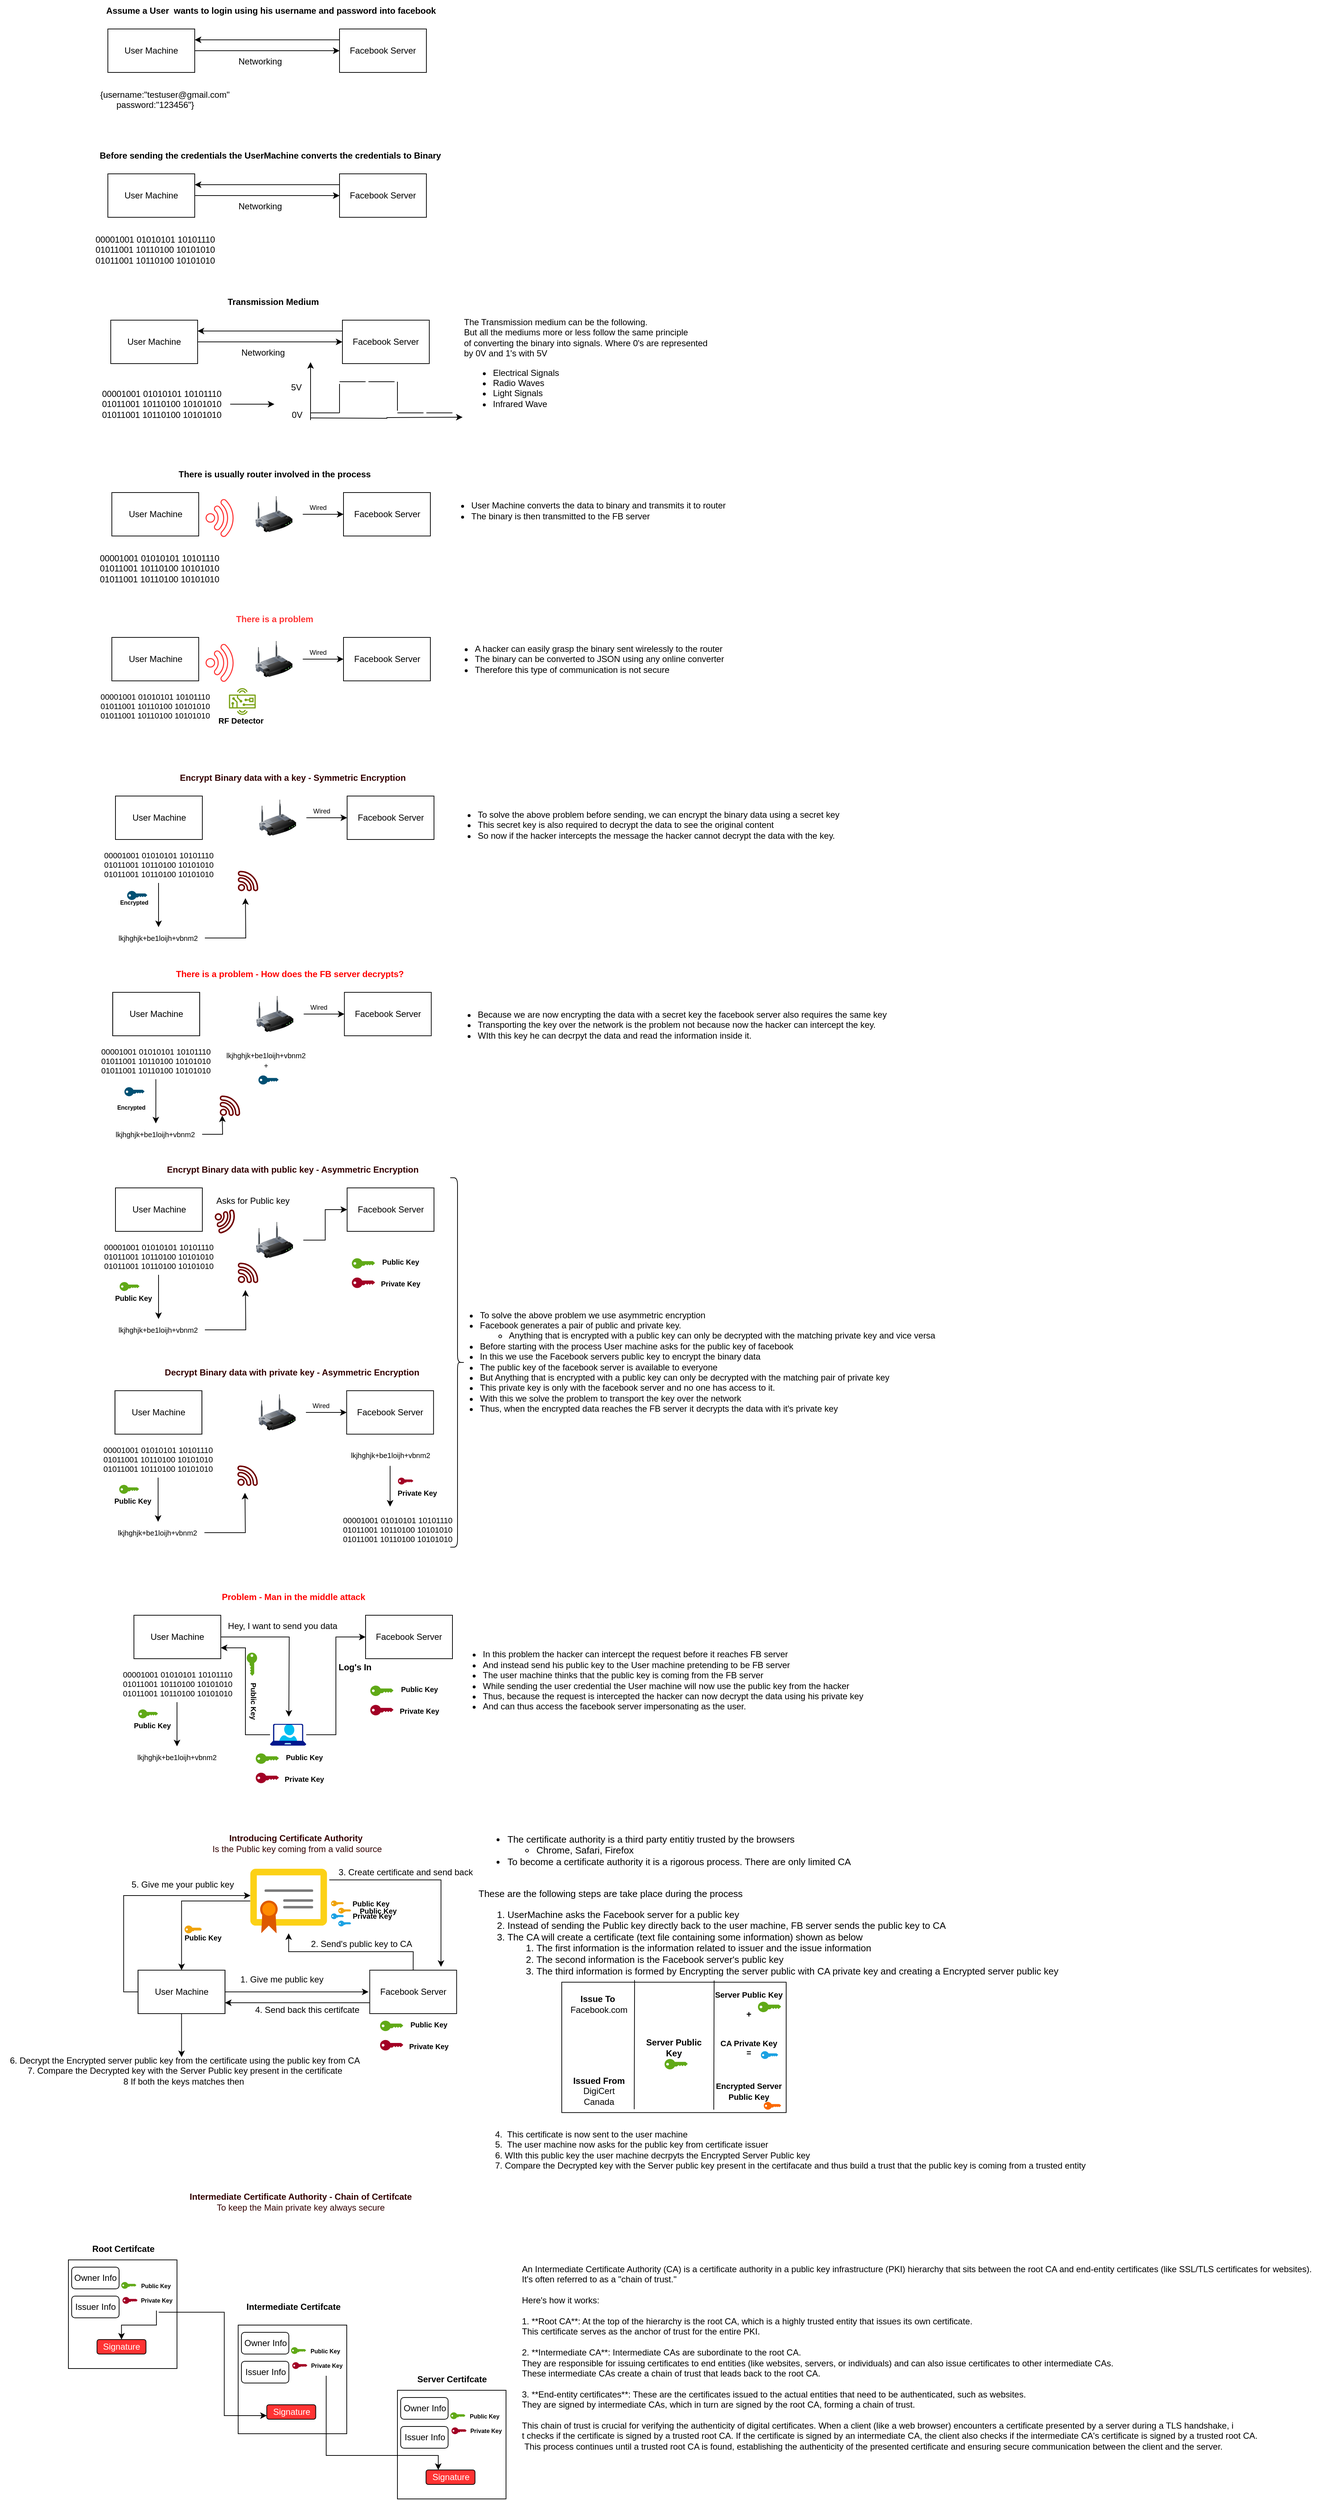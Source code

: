 <mxfile version="24.2.5" type="device">
  <diagram name="Page-1" id="H_ujM0CvU5GYbWr5Nbey">
    <mxGraphModel dx="1157" dy="998" grid="1" gridSize="10" guides="1" tooltips="1" connect="1" arrows="1" fold="1" page="1" pageScale="1" pageWidth="827" pageHeight="1169" math="0" shadow="0">
      <root>
        <mxCell id="0" />
        <mxCell id="1" parent="0" />
        <mxCell id="vRYz3GCbVsxM4zIwdVGr-2" value="&lt;b&gt;Assume a User&amp;nbsp; wants to login using his username and password into facebook&lt;/b&gt;" style="text;html=1;align=center;verticalAlign=middle;resizable=0;points=[];autosize=1;strokeColor=none;fillColor=none;" vertex="1" parent="1">
          <mxGeometry x="175" y="40" width="480" height="30" as="geometry" />
        </mxCell>
        <mxCell id="vRYz3GCbVsxM4zIwdVGr-3" value="" style="rounded=0;whiteSpace=wrap;html=1;" vertex="1" parent="1">
          <mxGeometry x="190" y="80" width="120" height="60" as="geometry" />
        </mxCell>
        <mxCell id="vRYz3GCbVsxM4zIwdVGr-6" style="edgeStyle=orthogonalEdgeStyle;rounded=0;orthogonalLoop=1;jettySize=auto;html=1;exitX=1;exitY=0.5;exitDx=0;exitDy=0;" edge="1" parent="1" source="vRYz3GCbVsxM4zIwdVGr-4" target="vRYz3GCbVsxM4zIwdVGr-5">
          <mxGeometry relative="1" as="geometry" />
        </mxCell>
        <mxCell id="vRYz3GCbVsxM4zIwdVGr-4" value="User Machine" style="rounded=0;whiteSpace=wrap;html=1;" vertex="1" parent="1">
          <mxGeometry x="190" y="80" width="120" height="60" as="geometry" />
        </mxCell>
        <mxCell id="vRYz3GCbVsxM4zIwdVGr-7" style="edgeStyle=orthogonalEdgeStyle;rounded=0;orthogonalLoop=1;jettySize=auto;html=1;exitX=0;exitY=0.25;exitDx=0;exitDy=0;entryX=1;entryY=0.25;entryDx=0;entryDy=0;" edge="1" parent="1" source="vRYz3GCbVsxM4zIwdVGr-5" target="vRYz3GCbVsxM4zIwdVGr-4">
          <mxGeometry relative="1" as="geometry" />
        </mxCell>
        <mxCell id="vRYz3GCbVsxM4zIwdVGr-5" value="Facebook Server" style="rounded=0;whiteSpace=wrap;html=1;" vertex="1" parent="1">
          <mxGeometry x="510" y="80" width="120" height="60" as="geometry" />
        </mxCell>
        <mxCell id="vRYz3GCbVsxM4zIwdVGr-8" value="Networking" style="text;html=1;align=center;verticalAlign=middle;resizable=0;points=[];autosize=1;strokeColor=none;fillColor=none;" vertex="1" parent="1">
          <mxGeometry x="360" y="110" width="80" height="30" as="geometry" />
        </mxCell>
        <mxCell id="vRYz3GCbVsxM4zIwdVGr-9" value="&lt;div&gt;&lt;span style=&quot;white-space: pre;&quot;&gt;&#x9;&lt;/span&gt;{username:&quot;testuser@gmail.com&quot;&lt;/div&gt;&lt;div&gt;&lt;span style=&quot;background-color: initial;&quot;&gt;password:&quot;123456&quot;}&lt;/span&gt;&lt;/div&gt;&lt;div&gt;&lt;br&gt;&lt;/div&gt;" style="text;html=1;align=center;verticalAlign=middle;resizable=0;points=[];autosize=1;strokeColor=none;fillColor=none;" vertex="1" parent="1">
          <mxGeometry x="140" y="155" width="230" height="60" as="geometry" />
        </mxCell>
        <mxCell id="vRYz3GCbVsxM4zIwdVGr-10" value="&lt;b&gt;Before sending the credentials the UserMachine converts the credentials to Binary&lt;/b&gt;" style="text;html=1;align=center;verticalAlign=middle;resizable=0;points=[];autosize=1;strokeColor=none;fillColor=none;" vertex="1" parent="1">
          <mxGeometry x="169" y="240" width="490" height="30" as="geometry" />
        </mxCell>
        <mxCell id="vRYz3GCbVsxM4zIwdVGr-11" value="" style="rounded=0;whiteSpace=wrap;html=1;" vertex="1" parent="1">
          <mxGeometry x="190" y="280" width="120" height="60" as="geometry" />
        </mxCell>
        <mxCell id="vRYz3GCbVsxM4zIwdVGr-12" style="edgeStyle=orthogonalEdgeStyle;rounded=0;orthogonalLoop=1;jettySize=auto;html=1;exitX=1;exitY=0.5;exitDx=0;exitDy=0;" edge="1" parent="1" source="vRYz3GCbVsxM4zIwdVGr-13" target="vRYz3GCbVsxM4zIwdVGr-15">
          <mxGeometry relative="1" as="geometry" />
        </mxCell>
        <mxCell id="vRYz3GCbVsxM4zIwdVGr-13" value="User Machine" style="rounded=0;whiteSpace=wrap;html=1;" vertex="1" parent="1">
          <mxGeometry x="190" y="280" width="120" height="60" as="geometry" />
        </mxCell>
        <mxCell id="vRYz3GCbVsxM4zIwdVGr-14" style="edgeStyle=orthogonalEdgeStyle;rounded=0;orthogonalLoop=1;jettySize=auto;html=1;exitX=0;exitY=0.25;exitDx=0;exitDy=0;entryX=1;entryY=0.25;entryDx=0;entryDy=0;" edge="1" parent="1" source="vRYz3GCbVsxM4zIwdVGr-15" target="vRYz3GCbVsxM4zIwdVGr-13">
          <mxGeometry relative="1" as="geometry" />
        </mxCell>
        <mxCell id="vRYz3GCbVsxM4zIwdVGr-15" value="Facebook Server" style="rounded=0;whiteSpace=wrap;html=1;" vertex="1" parent="1">
          <mxGeometry x="510" y="280" width="120" height="60" as="geometry" />
        </mxCell>
        <mxCell id="vRYz3GCbVsxM4zIwdVGr-16" value="Networking" style="text;html=1;align=center;verticalAlign=middle;resizable=0;points=[];autosize=1;strokeColor=none;fillColor=none;" vertex="1" parent="1">
          <mxGeometry x="360" y="310" width="80" height="30" as="geometry" />
        </mxCell>
        <mxCell id="vRYz3GCbVsxM4zIwdVGr-17" value="&lt;div&gt;00001001 01010101 10101110&lt;/div&gt;&lt;div&gt;01011001 10110100 10101010&lt;/div&gt;&lt;div&gt;01011001 10110100 10101010&lt;br&gt;&lt;/div&gt;" style="text;html=1;align=center;verticalAlign=middle;resizable=0;points=[];autosize=1;strokeColor=none;fillColor=none;" vertex="1" parent="1">
          <mxGeometry x="160" y="355" width="190" height="60" as="geometry" />
        </mxCell>
        <mxCell id="vRYz3GCbVsxM4zIwdVGr-18" value="&lt;b&gt;Transmission Medium&lt;/b&gt;" style="text;html=1;align=center;verticalAlign=middle;resizable=0;points=[];autosize=1;strokeColor=none;fillColor=none;" vertex="1" parent="1">
          <mxGeometry x="343" y="442" width="150" height="30" as="geometry" />
        </mxCell>
        <mxCell id="vRYz3GCbVsxM4zIwdVGr-19" value="" style="rounded=0;whiteSpace=wrap;html=1;" vertex="1" parent="1">
          <mxGeometry x="194" y="482" width="120" height="60" as="geometry" />
        </mxCell>
        <mxCell id="vRYz3GCbVsxM4zIwdVGr-20" style="edgeStyle=orthogonalEdgeStyle;rounded=0;orthogonalLoop=1;jettySize=auto;html=1;exitX=1;exitY=0.5;exitDx=0;exitDy=0;" edge="1" parent="1" source="vRYz3GCbVsxM4zIwdVGr-21" target="vRYz3GCbVsxM4zIwdVGr-23">
          <mxGeometry relative="1" as="geometry" />
        </mxCell>
        <mxCell id="vRYz3GCbVsxM4zIwdVGr-21" value="User Machine" style="rounded=0;whiteSpace=wrap;html=1;" vertex="1" parent="1">
          <mxGeometry x="194" y="482" width="120" height="60" as="geometry" />
        </mxCell>
        <mxCell id="vRYz3GCbVsxM4zIwdVGr-22" style="edgeStyle=orthogonalEdgeStyle;rounded=0;orthogonalLoop=1;jettySize=auto;html=1;exitX=0;exitY=0.25;exitDx=0;exitDy=0;entryX=1;entryY=0.25;entryDx=0;entryDy=0;" edge="1" parent="1" source="vRYz3GCbVsxM4zIwdVGr-23" target="vRYz3GCbVsxM4zIwdVGr-21">
          <mxGeometry relative="1" as="geometry" />
        </mxCell>
        <mxCell id="vRYz3GCbVsxM4zIwdVGr-23" value="Facebook Server" style="rounded=0;whiteSpace=wrap;html=1;" vertex="1" parent="1">
          <mxGeometry x="514" y="482" width="120" height="60" as="geometry" />
        </mxCell>
        <mxCell id="vRYz3GCbVsxM4zIwdVGr-24" value="Networking" style="text;html=1;align=center;verticalAlign=middle;resizable=0;points=[];autosize=1;strokeColor=none;fillColor=none;" vertex="1" parent="1">
          <mxGeometry x="364" y="512" width="80" height="30" as="geometry" />
        </mxCell>
        <mxCell id="vRYz3GCbVsxM4zIwdVGr-36" style="edgeStyle=orthogonalEdgeStyle;rounded=0;orthogonalLoop=1;jettySize=auto;html=1;" edge="1" parent="1" source="vRYz3GCbVsxM4zIwdVGr-25">
          <mxGeometry relative="1" as="geometry">
            <mxPoint x="420" y="598" as="targetPoint" />
          </mxGeometry>
        </mxCell>
        <mxCell id="vRYz3GCbVsxM4zIwdVGr-25" value="&lt;div&gt;00001001 01010101 10101110&lt;/div&gt;&lt;div&gt;01011001 10110100 10101010&lt;/div&gt;&lt;div&gt;01011001 10110100 10101010&lt;br&gt;&lt;/div&gt;" style="text;html=1;align=center;verticalAlign=middle;resizable=0;points=[];autosize=1;strokeColor=none;fillColor=none;" vertex="1" parent="1">
          <mxGeometry x="169" y="568" width="190" height="60" as="geometry" />
        </mxCell>
        <mxCell id="vRYz3GCbVsxM4zIwdVGr-26" value="The Transmission medium can be the following.&lt;div&gt;But all the mediums more or less follow the same principle&lt;/div&gt;&lt;div&gt;of converting the binary into signals. Where 0&#39;s are represented&lt;/div&gt;&lt;div&gt;by 0V and 1&#39;s with 5V&lt;br&gt;&lt;div&gt;&lt;ul&gt;&lt;li style=&quot;&quot;&gt;Electrical Signals&lt;/li&gt;&lt;li style=&quot;&quot;&gt;Radio Waves&lt;/li&gt;&lt;li style=&quot;&quot;&gt;Light Signals&lt;/li&gt;&lt;li style=&quot;&quot;&gt;Infrared Wave&lt;/li&gt;&lt;/ul&gt;&lt;/div&gt;&lt;/div&gt;" style="text;html=1;align=left;verticalAlign=middle;resizable=0;points=[];autosize=1;strokeColor=none;fillColor=none;" vertex="1" parent="1">
          <mxGeometry x="680" y="472" width="360" height="150" as="geometry" />
        </mxCell>
        <mxCell id="vRYz3GCbVsxM4zIwdVGr-27" value="" style="endArrow=none;html=1;rounded=0;" edge="1" parent="1">
          <mxGeometry width="50" height="50" relative="1" as="geometry">
            <mxPoint x="470" y="610" as="sourcePoint" />
            <mxPoint x="510" y="610" as="targetPoint" />
          </mxGeometry>
        </mxCell>
        <mxCell id="vRYz3GCbVsxM4zIwdVGr-28" value="" style="endArrow=none;html=1;rounded=0;" edge="1" parent="1">
          <mxGeometry width="50" height="50" relative="1" as="geometry">
            <mxPoint x="510" y="610" as="sourcePoint" />
            <mxPoint x="510" y="570" as="targetPoint" />
          </mxGeometry>
        </mxCell>
        <mxCell id="vRYz3GCbVsxM4zIwdVGr-29" value="0V" style="text;html=1;align=center;verticalAlign=middle;resizable=0;points=[];autosize=1;strokeColor=none;fillColor=none;" vertex="1" parent="1">
          <mxGeometry x="431" y="598" width="40" height="30" as="geometry" />
        </mxCell>
        <mxCell id="vRYz3GCbVsxM4zIwdVGr-30" value="5V" style="text;html=1;align=center;verticalAlign=middle;resizable=0;points=[];autosize=1;strokeColor=none;fillColor=none;" vertex="1" parent="1">
          <mxGeometry x="430" y="560" width="40" height="30" as="geometry" />
        </mxCell>
        <mxCell id="vRYz3GCbVsxM4zIwdVGr-31" value="" style="endArrow=none;html=1;rounded=0;" edge="1" parent="1">
          <mxGeometry width="50" height="50" relative="1" as="geometry">
            <mxPoint x="590" y="607" as="sourcePoint" />
            <mxPoint x="590" y="567" as="targetPoint" />
          </mxGeometry>
        </mxCell>
        <mxCell id="vRYz3GCbVsxM4zIwdVGr-32" value="" style="endArrow=none;html=1;rounded=0;" edge="1" parent="1">
          <mxGeometry width="50" height="50" relative="1" as="geometry">
            <mxPoint x="510" y="567" as="sourcePoint" />
            <mxPoint x="546" y="567" as="targetPoint" />
          </mxGeometry>
        </mxCell>
        <mxCell id="vRYz3GCbVsxM4zIwdVGr-33" value="" style="endArrow=none;html=1;rounded=0;" edge="1" parent="1">
          <mxGeometry width="50" height="50" relative="1" as="geometry">
            <mxPoint x="550" y="567" as="sourcePoint" />
            <mxPoint x="586" y="567" as="targetPoint" />
          </mxGeometry>
        </mxCell>
        <mxCell id="vRYz3GCbVsxM4zIwdVGr-34" value="" style="endArrow=none;html=1;rounded=0;" edge="1" parent="1">
          <mxGeometry width="50" height="50" relative="1" as="geometry">
            <mxPoint x="590" y="610" as="sourcePoint" />
            <mxPoint x="626" y="610" as="targetPoint" />
          </mxGeometry>
        </mxCell>
        <mxCell id="vRYz3GCbVsxM4zIwdVGr-35" value="" style="endArrow=none;html=1;rounded=0;" edge="1" parent="1">
          <mxGeometry width="50" height="50" relative="1" as="geometry">
            <mxPoint x="630" y="610" as="sourcePoint" />
            <mxPoint x="666" y="610" as="targetPoint" />
          </mxGeometry>
        </mxCell>
        <mxCell id="vRYz3GCbVsxM4zIwdVGr-37" style="edgeStyle=orthogonalEdgeStyle;rounded=0;orthogonalLoop=1;jettySize=auto;html=1;" edge="1" parent="1">
          <mxGeometry relative="1" as="geometry">
            <mxPoint x="470" y="540" as="targetPoint" />
            <mxPoint x="470" y="620" as="sourcePoint" />
          </mxGeometry>
        </mxCell>
        <mxCell id="vRYz3GCbVsxM4zIwdVGr-38" style="edgeStyle=orthogonalEdgeStyle;rounded=0;orthogonalLoop=1;jettySize=auto;html=1;" edge="1" parent="1">
          <mxGeometry relative="1" as="geometry">
            <mxPoint x="680" y="616" as="targetPoint" />
            <mxPoint x="470" y="617" as="sourcePoint" />
          </mxGeometry>
        </mxCell>
        <mxCell id="vRYz3GCbVsxM4zIwdVGr-40" value="&lt;b&gt;There is usually router involved in the process&lt;/b&gt;" style="text;html=1;align=center;verticalAlign=middle;resizable=0;points=[];autosize=1;strokeColor=none;fillColor=none;" vertex="1" parent="1">
          <mxGeometry x="274.5" y="680" width="290" height="30" as="geometry" />
        </mxCell>
        <mxCell id="vRYz3GCbVsxM4zIwdVGr-41" value="" style="rounded=0;whiteSpace=wrap;html=1;" vertex="1" parent="1">
          <mxGeometry x="195.5" y="720" width="120" height="60" as="geometry" />
        </mxCell>
        <mxCell id="vRYz3GCbVsxM4zIwdVGr-43" value="User Machine" style="rounded=0;whiteSpace=wrap;html=1;" vertex="1" parent="1">
          <mxGeometry x="195.5" y="720" width="120" height="60" as="geometry" />
        </mxCell>
        <mxCell id="vRYz3GCbVsxM4zIwdVGr-45" value="Facebook Server" style="rounded=0;whiteSpace=wrap;html=1;" vertex="1" parent="1">
          <mxGeometry x="515.5" y="720" width="120" height="60" as="geometry" />
        </mxCell>
        <mxCell id="vRYz3GCbVsxM4zIwdVGr-47" value="&lt;div&gt;00001001 01010101 10101110&lt;/div&gt;&lt;div&gt;01011001 10110100 10101010&lt;/div&gt;&lt;div&gt;01011001 10110100 10101010&lt;br&gt;&lt;/div&gt;" style="text;html=1;align=center;verticalAlign=middle;resizable=0;points=[];autosize=1;strokeColor=none;fillColor=none;" vertex="1" parent="1">
          <mxGeometry x="165.5" y="795" width="190" height="60" as="geometry" />
        </mxCell>
        <mxCell id="vRYz3GCbVsxM4zIwdVGr-51" style="edgeStyle=orthogonalEdgeStyle;rounded=0;orthogonalLoop=1;jettySize=auto;html=1;exitX=1;exitY=0.5;exitDx=0;exitDy=0;entryX=0;entryY=0.5;entryDx=0;entryDy=0;" edge="1" parent="1" source="vRYz3GCbVsxM4zIwdVGr-48" target="vRYz3GCbVsxM4zIwdVGr-45">
          <mxGeometry relative="1" as="geometry" />
        </mxCell>
        <mxCell id="vRYz3GCbVsxM4zIwdVGr-48" value="" style="image;html=1;image=img/lib/clip_art/networking/Wireless_Router_128x128.png" vertex="1" parent="1">
          <mxGeometry x="379.75" y="725" width="79.5" height="50" as="geometry" />
        </mxCell>
        <mxCell id="vRYz3GCbVsxM4zIwdVGr-53" value="&lt;font style=&quot;font-size: 9px;&quot;&gt;Wired&lt;/font&gt;" style="text;html=1;align=center;verticalAlign=middle;resizable=0;points=[];autosize=1;strokeColor=none;fillColor=none;" vertex="1" parent="1">
          <mxGeometry x="455" y="725" width="50" height="30" as="geometry" />
        </mxCell>
        <mxCell id="vRYz3GCbVsxM4zIwdVGr-54" value="&lt;ul&gt;&lt;li&gt;User Machine converts the data to binary and transmits it to router&lt;/li&gt;&lt;li&gt;The binary is then transmitted to the FB server&lt;/li&gt;&lt;/ul&gt;" style="text;html=1;align=left;verticalAlign=middle;resizable=0;points=[];autosize=1;strokeColor=none;fillColor=none;" vertex="1" parent="1">
          <mxGeometry x="650" y="710" width="420" height="70" as="geometry" />
        </mxCell>
        <mxCell id="vRYz3GCbVsxM4zIwdVGr-55" value="" style="sketch=0;pointerEvents=1;shadow=0;dashed=0;html=1;strokeColor=none;fillColor=#FF3333;aspect=fixed;labelPosition=center;verticalLabelPosition=bottom;verticalAlign=top;align=center;outlineConnect=0;shape=mxgraph.vvd.wi_fi;rotation=45;gradientColor=none;" vertex="1" parent="1">
          <mxGeometry x="330.25" y="735.25" width="39.75" height="39.75" as="geometry" />
        </mxCell>
        <mxCell id="vRYz3GCbVsxM4zIwdVGr-57" value="&lt;b&gt;&lt;font color=&quot;#ff3333&quot;&gt;There is a problem&lt;/font&gt;&lt;/b&gt;" style="text;html=1;align=center;verticalAlign=middle;resizable=0;points=[];autosize=1;strokeColor=none;fillColor=none;" vertex="1" parent="1">
          <mxGeometry x="354.5" y="880" width="130" height="30" as="geometry" />
        </mxCell>
        <mxCell id="vRYz3GCbVsxM4zIwdVGr-58" value="" style="rounded=0;whiteSpace=wrap;html=1;" vertex="1" parent="1">
          <mxGeometry x="195.5" y="920" width="120" height="60" as="geometry" />
        </mxCell>
        <mxCell id="vRYz3GCbVsxM4zIwdVGr-59" value="User Machine" style="rounded=0;whiteSpace=wrap;html=1;" vertex="1" parent="1">
          <mxGeometry x="195.5" y="920" width="120" height="60" as="geometry" />
        </mxCell>
        <mxCell id="vRYz3GCbVsxM4zIwdVGr-60" value="Facebook Server" style="rounded=0;whiteSpace=wrap;html=1;" vertex="1" parent="1">
          <mxGeometry x="515.5" y="920" width="120" height="60" as="geometry" />
        </mxCell>
        <mxCell id="vRYz3GCbVsxM4zIwdVGr-61" value="&lt;div style=&quot;font-size: 11px;&quot;&gt;&lt;font style=&quot;font-size: 11px;&quot;&gt;00001001 01010101 10101110&lt;/font&gt;&lt;/div&gt;&lt;div style=&quot;font-size: 11px;&quot;&gt;&lt;font style=&quot;font-size: 11px;&quot;&gt;01011001 10110100 10101010&lt;/font&gt;&lt;/div&gt;&lt;div style=&quot;font-size: 11px;&quot;&gt;&lt;font style=&quot;font-size: 11px;&quot;&gt;01011001 10110100 10101010&lt;/font&gt;&lt;br&gt;&lt;/div&gt;" style="text;html=1;align=center;verticalAlign=middle;resizable=0;points=[];autosize=1;strokeColor=none;fillColor=none;" vertex="1" parent="1">
          <mxGeometry x="170" y="990" width="170" height="50" as="geometry" />
        </mxCell>
        <mxCell id="vRYz3GCbVsxM4zIwdVGr-62" style="edgeStyle=orthogonalEdgeStyle;rounded=0;orthogonalLoop=1;jettySize=auto;html=1;exitX=1;exitY=0.5;exitDx=0;exitDy=0;entryX=0;entryY=0.5;entryDx=0;entryDy=0;" edge="1" parent="1" source="vRYz3GCbVsxM4zIwdVGr-63" target="vRYz3GCbVsxM4zIwdVGr-60">
          <mxGeometry relative="1" as="geometry" />
        </mxCell>
        <mxCell id="vRYz3GCbVsxM4zIwdVGr-63" value="" style="image;html=1;image=img/lib/clip_art/networking/Wireless_Router_128x128.png" vertex="1" parent="1">
          <mxGeometry x="379.75" y="925" width="79.5" height="50" as="geometry" />
        </mxCell>
        <mxCell id="vRYz3GCbVsxM4zIwdVGr-64" value="&lt;font style=&quot;font-size: 9px;&quot;&gt;Wired&lt;/font&gt;" style="text;html=1;align=center;verticalAlign=middle;resizable=0;points=[];autosize=1;strokeColor=none;fillColor=none;" vertex="1" parent="1">
          <mxGeometry x="455" y="925" width="50" height="30" as="geometry" />
        </mxCell>
        <mxCell id="vRYz3GCbVsxM4zIwdVGr-65" value="" style="sketch=0;pointerEvents=1;shadow=0;dashed=0;html=1;strokeColor=none;fillColor=#FF3333;aspect=fixed;labelPosition=center;verticalLabelPosition=bottom;verticalAlign=top;align=center;outlineConnect=0;shape=mxgraph.vvd.wi_fi;rotation=45;gradientColor=none;" vertex="1" parent="1">
          <mxGeometry x="330.25" y="935.25" width="39.75" height="39.75" as="geometry" />
        </mxCell>
        <mxCell id="vRYz3GCbVsxM4zIwdVGr-66" value="&lt;ul&gt;&lt;li&gt;A hacker can easily grasp the binary sent wirelessly to the router&lt;/li&gt;&lt;li&gt;The binary can be converted to JSON using any online converter&lt;/li&gt;&lt;li&gt;Therefore this type of communication is not secure&lt;/li&gt;&lt;/ul&gt;" style="text;html=1;align=left;verticalAlign=middle;resizable=0;points=[];autosize=1;strokeColor=none;fillColor=none;" vertex="1" parent="1">
          <mxGeometry x="655" y="910" width="410" height="80" as="geometry" />
        </mxCell>
        <mxCell id="vRYz3GCbVsxM4zIwdVGr-67" value="" style="sketch=0;outlineConnect=0;fontColor=#232F3E;gradientColor=none;fillColor=#7AA116;strokeColor=none;dashed=0;verticalLabelPosition=bottom;verticalAlign=top;align=center;html=1;fontSize=12;fontStyle=0;aspect=fixed;pointerEvents=1;shape=mxgraph.aws4.hardware_board;" vertex="1" parent="1">
          <mxGeometry x="357.25" y="990" width="37" height="37" as="geometry" />
        </mxCell>
        <mxCell id="vRYz3GCbVsxM4zIwdVGr-68" value="&lt;font style=&quot;font-size: 11px;&quot;&gt;&lt;b&gt;RF Detector&amp;nbsp;&lt;/b&gt;&lt;/font&gt;" style="text;html=1;align=center;verticalAlign=middle;resizable=0;points=[];autosize=1;strokeColor=none;fillColor=none;" vertex="1" parent="1">
          <mxGeometry x="330.25" y="1020" width="90" height="30" as="geometry" />
        </mxCell>
        <mxCell id="vRYz3GCbVsxM4zIwdVGr-80" value="&lt;b&gt;&lt;font color=&quot;#330000&quot;&gt;Encrypt Binary data with a key - Symmetric Encryption&lt;/font&gt;&lt;/b&gt;" style="text;html=1;align=center;verticalAlign=middle;resizable=0;points=[];autosize=1;strokeColor=none;fillColor=none;" vertex="1" parent="1">
          <mxGeometry x="274.5" y="1099" width="340" height="30" as="geometry" />
        </mxCell>
        <mxCell id="vRYz3GCbVsxM4zIwdVGr-81" value="" style="rounded=0;whiteSpace=wrap;html=1;" vertex="1" parent="1">
          <mxGeometry x="200.5" y="1139" width="120" height="60" as="geometry" />
        </mxCell>
        <mxCell id="vRYz3GCbVsxM4zIwdVGr-82" value="User Machine" style="rounded=0;whiteSpace=wrap;html=1;" vertex="1" parent="1">
          <mxGeometry x="200.5" y="1139" width="120" height="60" as="geometry" />
        </mxCell>
        <mxCell id="vRYz3GCbVsxM4zIwdVGr-83" value="Facebook Server" style="rounded=0;whiteSpace=wrap;html=1;" vertex="1" parent="1">
          <mxGeometry x="520.5" y="1139" width="120" height="60" as="geometry" />
        </mxCell>
        <mxCell id="vRYz3GCbVsxM4zIwdVGr-91" style="edgeStyle=orthogonalEdgeStyle;rounded=0;orthogonalLoop=1;jettySize=auto;html=1;" edge="1" parent="1" source="vRYz3GCbVsxM4zIwdVGr-84">
          <mxGeometry relative="1" as="geometry">
            <mxPoint x="260" y="1320" as="targetPoint" />
          </mxGeometry>
        </mxCell>
        <mxCell id="vRYz3GCbVsxM4zIwdVGr-84" value="&lt;div style=&quot;font-size: 11px;&quot;&gt;&lt;font style=&quot;font-size: 11px;&quot;&gt;00001001 01010101 10101110&lt;/font&gt;&lt;/div&gt;&lt;div style=&quot;font-size: 11px;&quot;&gt;&lt;font style=&quot;font-size: 11px;&quot;&gt;01011001 10110100 10101010&lt;/font&gt;&lt;/div&gt;&lt;div style=&quot;font-size: 11px;&quot;&gt;&lt;font style=&quot;font-size: 11px;&quot;&gt;01011001 10110100 10101010&lt;/font&gt;&lt;br&gt;&lt;/div&gt;" style="text;html=1;align=center;verticalAlign=middle;resizable=0;points=[];autosize=1;strokeColor=none;fillColor=none;" vertex="1" parent="1">
          <mxGeometry x="175" y="1209" width="170" height="50" as="geometry" />
        </mxCell>
        <mxCell id="vRYz3GCbVsxM4zIwdVGr-85" style="edgeStyle=orthogonalEdgeStyle;rounded=0;orthogonalLoop=1;jettySize=auto;html=1;exitX=1;exitY=0.5;exitDx=0;exitDy=0;entryX=0;entryY=0.5;entryDx=0;entryDy=0;" edge="1" parent="1" source="vRYz3GCbVsxM4zIwdVGr-86" target="vRYz3GCbVsxM4zIwdVGr-83">
          <mxGeometry relative="1" as="geometry" />
        </mxCell>
        <mxCell id="vRYz3GCbVsxM4zIwdVGr-86" value="" style="image;html=1;image=img/lib/clip_art/networking/Wireless_Router_128x128.png" vertex="1" parent="1">
          <mxGeometry x="384.75" y="1144" width="79.5" height="50" as="geometry" />
        </mxCell>
        <mxCell id="vRYz3GCbVsxM4zIwdVGr-87" value="&lt;font style=&quot;font-size: 9px;&quot;&gt;Wired&lt;/font&gt;" style="text;html=1;align=center;verticalAlign=middle;resizable=0;points=[];autosize=1;strokeColor=none;fillColor=none;" vertex="1" parent="1">
          <mxGeometry x="460" y="1144" width="50" height="30" as="geometry" />
        </mxCell>
        <mxCell id="vRYz3GCbVsxM4zIwdVGr-92" value="" style="points=[[0,0.5,0],[0.24,0,0],[0.5,0.28,0],[0.995,0.475,0],[0.5,0.72,0],[0.24,1,0]];verticalLabelPosition=bottom;sketch=0;html=1;verticalAlign=top;aspect=fixed;align=center;pointerEvents=1;shape=mxgraph.cisco19.key;fillColor=#005073;strokeColor=none;" vertex="1" parent="1">
          <mxGeometry x="216.61" y="1270" width="27.78" height="12.5" as="geometry" />
        </mxCell>
        <mxCell id="vRYz3GCbVsxM4zIwdVGr-93" value="&lt;font style=&quot;font-size: 8px;&quot;&gt;&lt;b&gt;Encrypted&lt;/b&gt;&lt;/font&gt;" style="text;html=1;align=center;verticalAlign=middle;resizable=0;points=[];autosize=1;strokeColor=none;fillColor=none;" vertex="1" parent="1">
          <mxGeometry x="195.5" y="1270" width="60" height="30" as="geometry" />
        </mxCell>
        <mxCell id="vRYz3GCbVsxM4zIwdVGr-102" style="edgeStyle=orthogonalEdgeStyle;rounded=0;orthogonalLoop=1;jettySize=auto;html=1;" edge="1" parent="1" source="vRYz3GCbVsxM4zIwdVGr-95">
          <mxGeometry relative="1" as="geometry">
            <mxPoint x="380" y="1280" as="targetPoint" />
          </mxGeometry>
        </mxCell>
        <mxCell id="vRYz3GCbVsxM4zIwdVGr-95" value="&lt;font style=&quot;font-size: 10px;&quot;&gt;lkjhghjk+be1loijh+vbnm2&lt;/font&gt;" style="text;html=1;align=center;verticalAlign=middle;resizable=0;points=[];autosize=1;strokeColor=none;fillColor=none;" vertex="1" parent="1">
          <mxGeometry x="194" y="1320" width="130" height="30" as="geometry" />
        </mxCell>
        <mxCell id="vRYz3GCbVsxM4zIwdVGr-101" value="" style="sketch=0;pointerEvents=1;shadow=0;dashed=0;html=1;strokeColor=#6F0000;fillColor=#a20025;aspect=fixed;labelPosition=center;verticalLabelPosition=bottom;verticalAlign=top;align=center;outlineConnect=0;shape=mxgraph.vvd.wi_fi;fontColor=#ffffff;" vertex="1" parent="1">
          <mxGeometry x="370" y="1242.75" width="27.25" height="27.25" as="geometry" />
        </mxCell>
        <mxCell id="vRYz3GCbVsxM4zIwdVGr-103" value="&lt;ul&gt;&lt;li&gt;To solve the above problem before sending, we can encrypt the binary data using a secret key&lt;/li&gt;&lt;li&gt;This secret key is also required to decrypt the data to see the original content&lt;/li&gt;&lt;li&gt;So now if the hacker intercepts the message the hacker cannot decrypt the data with the key.&lt;/li&gt;&lt;/ul&gt;" style="text;html=1;align=left;verticalAlign=middle;resizable=0;points=[];autosize=1;strokeColor=none;fillColor=none;" vertex="1" parent="1">
          <mxGeometry x="659" y="1139" width="560" height="80" as="geometry" />
        </mxCell>
        <mxCell id="vRYz3GCbVsxM4zIwdVGr-104" value="&lt;b&gt;&lt;font color=&quot;#ff0000&quot;&gt;There is a problem - How does the FB server decrypts?&lt;/font&gt;&lt;/b&gt;" style="text;html=1;align=center;verticalAlign=middle;resizable=0;points=[];autosize=1;strokeColor=none;fillColor=none;" vertex="1" parent="1">
          <mxGeometry x="270.75" y="1370" width="340" height="30" as="geometry" />
        </mxCell>
        <mxCell id="vRYz3GCbVsxM4zIwdVGr-105" value="" style="rounded=0;whiteSpace=wrap;html=1;" vertex="1" parent="1">
          <mxGeometry x="196.75" y="1410" width="120" height="60" as="geometry" />
        </mxCell>
        <mxCell id="vRYz3GCbVsxM4zIwdVGr-106" value="User Machine" style="rounded=0;whiteSpace=wrap;html=1;" vertex="1" parent="1">
          <mxGeometry x="196.75" y="1410" width="120" height="60" as="geometry" />
        </mxCell>
        <mxCell id="vRYz3GCbVsxM4zIwdVGr-107" value="Facebook Server" style="rounded=0;whiteSpace=wrap;html=1;" vertex="1" parent="1">
          <mxGeometry x="516.75" y="1410" width="120" height="60" as="geometry" />
        </mxCell>
        <mxCell id="vRYz3GCbVsxM4zIwdVGr-108" style="edgeStyle=orthogonalEdgeStyle;rounded=0;orthogonalLoop=1;jettySize=auto;html=1;" edge="1" parent="1" source="vRYz3GCbVsxM4zIwdVGr-109">
          <mxGeometry relative="1" as="geometry">
            <mxPoint x="256.25" y="1591" as="targetPoint" />
          </mxGeometry>
        </mxCell>
        <mxCell id="vRYz3GCbVsxM4zIwdVGr-109" value="&lt;div style=&quot;font-size: 11px;&quot;&gt;&lt;font style=&quot;font-size: 11px;&quot;&gt;00001001 01010101 10101110&lt;/font&gt;&lt;/div&gt;&lt;div style=&quot;font-size: 11px;&quot;&gt;&lt;font style=&quot;font-size: 11px;&quot;&gt;01011001 10110100 10101010&lt;/font&gt;&lt;/div&gt;&lt;div style=&quot;font-size: 11px;&quot;&gt;&lt;font style=&quot;font-size: 11px;&quot;&gt;01011001 10110100 10101010&lt;/font&gt;&lt;br&gt;&lt;/div&gt;" style="text;html=1;align=center;verticalAlign=middle;resizable=0;points=[];autosize=1;strokeColor=none;fillColor=none;" vertex="1" parent="1">
          <mxGeometry x="171.25" y="1480" width="170" height="50" as="geometry" />
        </mxCell>
        <mxCell id="vRYz3GCbVsxM4zIwdVGr-110" style="edgeStyle=orthogonalEdgeStyle;rounded=0;orthogonalLoop=1;jettySize=auto;html=1;exitX=1;exitY=0.5;exitDx=0;exitDy=0;entryX=0;entryY=0.5;entryDx=0;entryDy=0;" edge="1" parent="1" source="vRYz3GCbVsxM4zIwdVGr-111" target="vRYz3GCbVsxM4zIwdVGr-107">
          <mxGeometry relative="1" as="geometry" />
        </mxCell>
        <mxCell id="vRYz3GCbVsxM4zIwdVGr-111" value="" style="image;html=1;image=img/lib/clip_art/networking/Wireless_Router_128x128.png" vertex="1" parent="1">
          <mxGeometry x="381" y="1415" width="79.5" height="50" as="geometry" />
        </mxCell>
        <mxCell id="vRYz3GCbVsxM4zIwdVGr-112" value="&lt;font style=&quot;font-size: 9px;&quot;&gt;Wired&lt;/font&gt;" style="text;html=1;align=center;verticalAlign=middle;resizable=0;points=[];autosize=1;strokeColor=none;fillColor=none;" vertex="1" parent="1">
          <mxGeometry x="456.25" y="1415" width="50" height="30" as="geometry" />
        </mxCell>
        <mxCell id="vRYz3GCbVsxM4zIwdVGr-113" value="" style="points=[[0,0.5,0],[0.24,0,0],[0.5,0.28,0],[0.995,0.475,0],[0.5,0.72,0],[0.24,1,0]];verticalLabelPosition=bottom;sketch=0;html=1;verticalAlign=top;aspect=fixed;align=center;pointerEvents=1;shape=mxgraph.cisco19.key;fillColor=#005073;strokeColor=none;" vertex="1" parent="1">
          <mxGeometry x="212.86" y="1541" width="27.78" height="12.5" as="geometry" />
        </mxCell>
        <mxCell id="vRYz3GCbVsxM4zIwdVGr-114" value="&lt;font style=&quot;font-size: 8px;&quot;&gt;&lt;b&gt;Encrypted&lt;/b&gt;&lt;/font&gt;" style="text;html=1;align=center;verticalAlign=middle;resizable=0;points=[];autosize=1;strokeColor=none;fillColor=none;" vertex="1" parent="1">
          <mxGeometry x="191.75" y="1553" width="60" height="30" as="geometry" />
        </mxCell>
        <mxCell id="vRYz3GCbVsxM4zIwdVGr-115" style="edgeStyle=orthogonalEdgeStyle;rounded=0;orthogonalLoop=1;jettySize=auto;html=1;" edge="1" parent="1" source="vRYz3GCbVsxM4zIwdVGr-116">
          <mxGeometry relative="1" as="geometry">
            <mxPoint x="348" y="1580" as="targetPoint" />
          </mxGeometry>
        </mxCell>
        <mxCell id="vRYz3GCbVsxM4zIwdVGr-116" value="&lt;font style=&quot;font-size: 10px;&quot;&gt;lkjhghjk+be1loijh+vbnm2&lt;/font&gt;" style="text;html=1;align=center;verticalAlign=middle;resizable=0;points=[];autosize=1;strokeColor=none;fillColor=none;" vertex="1" parent="1">
          <mxGeometry x="190.25" y="1591" width="130" height="30" as="geometry" />
        </mxCell>
        <mxCell id="vRYz3GCbVsxM4zIwdVGr-117" value="" style="sketch=0;pointerEvents=1;shadow=0;dashed=0;html=1;strokeColor=#6F0000;fillColor=#a20025;aspect=fixed;labelPosition=center;verticalLabelPosition=bottom;verticalAlign=top;align=center;outlineConnect=0;shape=mxgraph.vvd.wi_fi;fontColor=#ffffff;" vertex="1" parent="1">
          <mxGeometry x="345" y="1553" width="27.25" height="27.25" as="geometry" />
        </mxCell>
        <mxCell id="vRYz3GCbVsxM4zIwdVGr-121" value="" style="group" vertex="1" connectable="0" parent="1">
          <mxGeometry x="343" y="1481" width="130" height="60" as="geometry" />
        </mxCell>
        <mxCell id="vRYz3GCbVsxM4zIwdVGr-118" value="&lt;font style=&quot;font-size: 10px;&quot;&gt;lkjhghjk+be1loijh+vbnm2&lt;/font&gt;&lt;div&gt;&lt;font style=&quot;font-size: 10px;&quot;&gt;+&lt;/font&gt;&lt;/div&gt;&lt;div&gt;&lt;font style=&quot;font-size: 10px;&quot;&gt;&lt;br&gt;&lt;/font&gt;&lt;/div&gt;" style="text;html=1;align=center;verticalAlign=middle;resizable=0;points=[];autosize=1;strokeColor=none;fillColor=none;" vertex="1" parent="vRYz3GCbVsxM4zIwdVGr-121">
          <mxGeometry width="130" height="60" as="geometry" />
        </mxCell>
        <mxCell id="vRYz3GCbVsxM4zIwdVGr-120" value="" style="points=[[0,0.5,0],[0.24,0,0],[0.5,0.28,0],[0.995,0.475,0],[0.5,0.72,0],[0.24,1,0]];verticalLabelPosition=bottom;sketch=0;html=1;verticalAlign=top;aspect=fixed;align=center;pointerEvents=1;shape=mxgraph.cisco19.key;fillColor=#005073;strokeColor=none;" vertex="1" parent="vRYz3GCbVsxM4zIwdVGr-121">
          <mxGeometry x="55" y="43.75" width="27.78" height="12.5" as="geometry" />
        </mxCell>
        <mxCell id="vRYz3GCbVsxM4zIwdVGr-122" value="&lt;ul&gt;&lt;li&gt;Because we are now encrypting the data with a secret key the facebook server also requires the same key&lt;/li&gt;&lt;li&gt;Transporting the key over the network is the problem not because now the hacker can intercept the key.&lt;/li&gt;&lt;li&gt;WIth this key he can decrpyt the data and read the information inside it.&lt;/li&gt;&lt;/ul&gt;" style="text;html=1;align=left;verticalAlign=middle;resizable=0;points=[];autosize=1;strokeColor=none;fillColor=none;" vertex="1" parent="1">
          <mxGeometry x="659" y="1415" width="630" height="80" as="geometry" />
        </mxCell>
        <mxCell id="vRYz3GCbVsxM4zIwdVGr-123" value="&lt;b&gt;&lt;font color=&quot;#330000&quot;&gt;Encrypt Binary data with public key - Asymmetric Encryption&lt;/font&gt;&lt;/b&gt;" style="text;html=1;align=center;verticalAlign=middle;resizable=0;points=[];autosize=1;strokeColor=none;fillColor=none;" vertex="1" parent="1">
          <mxGeometry x="259.5" y="1640" width="370" height="30" as="geometry" />
        </mxCell>
        <mxCell id="vRYz3GCbVsxM4zIwdVGr-124" value="" style="rounded=0;whiteSpace=wrap;html=1;" vertex="1" parent="1">
          <mxGeometry x="200.5" y="1680" width="120" height="60" as="geometry" />
        </mxCell>
        <mxCell id="vRYz3GCbVsxM4zIwdVGr-125" value="User Machine" style="rounded=0;whiteSpace=wrap;html=1;" vertex="1" parent="1">
          <mxGeometry x="200.5" y="1680" width="120" height="60" as="geometry" />
        </mxCell>
        <mxCell id="vRYz3GCbVsxM4zIwdVGr-126" value="Facebook Server" style="rounded=0;whiteSpace=wrap;html=1;" vertex="1" parent="1">
          <mxGeometry x="520.5" y="1680" width="120" height="60" as="geometry" />
        </mxCell>
        <mxCell id="vRYz3GCbVsxM4zIwdVGr-127" style="edgeStyle=orthogonalEdgeStyle;rounded=0;orthogonalLoop=1;jettySize=auto;html=1;" edge="1" parent="1" source="vRYz3GCbVsxM4zIwdVGr-128">
          <mxGeometry relative="1" as="geometry">
            <mxPoint x="260" y="1861" as="targetPoint" />
          </mxGeometry>
        </mxCell>
        <mxCell id="vRYz3GCbVsxM4zIwdVGr-128" value="&lt;div style=&quot;font-size: 11px;&quot;&gt;&lt;font style=&quot;font-size: 11px;&quot;&gt;00001001 01010101 10101110&lt;/font&gt;&lt;/div&gt;&lt;div style=&quot;font-size: 11px;&quot;&gt;&lt;font style=&quot;font-size: 11px;&quot;&gt;01011001 10110100 10101010&lt;/font&gt;&lt;/div&gt;&lt;div style=&quot;font-size: 11px;&quot;&gt;&lt;font style=&quot;font-size: 11px;&quot;&gt;01011001 10110100 10101010&lt;/font&gt;&lt;br&gt;&lt;/div&gt;" style="text;html=1;align=center;verticalAlign=middle;resizable=0;points=[];autosize=1;strokeColor=none;fillColor=none;" vertex="1" parent="1">
          <mxGeometry x="175" y="1750" width="170" height="50" as="geometry" />
        </mxCell>
        <mxCell id="vRYz3GCbVsxM4zIwdVGr-129" style="edgeStyle=orthogonalEdgeStyle;rounded=0;orthogonalLoop=1;jettySize=auto;html=1;entryX=0;entryY=0.5;entryDx=0;entryDy=0;" edge="1" parent="1" source="vRYz3GCbVsxM4zIwdVGr-130" target="vRYz3GCbVsxM4zIwdVGr-126">
          <mxGeometry relative="1" as="geometry" />
        </mxCell>
        <mxCell id="vRYz3GCbVsxM4zIwdVGr-130" value="" style="image;html=1;image=img/lib/clip_art/networking/Wireless_Router_128x128.png" vertex="1" parent="1">
          <mxGeometry x="380.5" y="1727.09" width="79.5" height="50" as="geometry" />
        </mxCell>
        <mxCell id="vRYz3GCbVsxM4zIwdVGr-134" style="edgeStyle=orthogonalEdgeStyle;rounded=0;orthogonalLoop=1;jettySize=auto;html=1;" edge="1" parent="1" source="vRYz3GCbVsxM4zIwdVGr-135">
          <mxGeometry relative="1" as="geometry">
            <mxPoint x="380" y="1821" as="targetPoint" />
          </mxGeometry>
        </mxCell>
        <mxCell id="vRYz3GCbVsxM4zIwdVGr-135" value="&lt;font style=&quot;font-size: 10px;&quot;&gt;lkjhghjk+be1loijh+vbnm2&lt;/font&gt;" style="text;html=1;align=center;verticalAlign=middle;resizable=0;points=[];autosize=1;strokeColor=none;fillColor=none;" vertex="1" parent="1">
          <mxGeometry x="194" y="1861" width="130" height="30" as="geometry" />
        </mxCell>
        <mxCell id="vRYz3GCbVsxM4zIwdVGr-136" value="" style="sketch=0;pointerEvents=1;shadow=0;dashed=0;html=1;strokeColor=#6F0000;fillColor=#a20025;aspect=fixed;labelPosition=center;verticalLabelPosition=bottom;verticalAlign=top;align=center;outlineConnect=0;shape=mxgraph.vvd.wi_fi;fontColor=#ffffff;" vertex="1" parent="1">
          <mxGeometry x="370" y="1783.75" width="27.25" height="27.25" as="geometry" />
        </mxCell>
        <mxCell id="vRYz3GCbVsxM4zIwdVGr-137" value="" style="points=[[0,0.5,0],[0.24,0,0],[0.5,0.28,0],[0.995,0.475,0],[0.5,0.72,0],[0.24,1,0]];verticalLabelPosition=bottom;sketch=0;html=1;verticalAlign=top;aspect=fixed;align=center;pointerEvents=1;shape=mxgraph.cisco19.key;fillColor=#60a917;strokeColor=#2D7600;fontColor=#ffffff;" vertex="1" parent="1">
          <mxGeometry x="527" y="1777.09" width="32" height="14.4" as="geometry" />
        </mxCell>
        <mxCell id="vRYz3GCbVsxM4zIwdVGr-138" value="" style="points=[[0,0.5,0],[0.24,0,0],[0.5,0.28,0],[0.995,0.475,0],[0.5,0.72,0],[0.24,1,0]];verticalLabelPosition=bottom;sketch=0;html=1;verticalAlign=top;aspect=fixed;align=center;pointerEvents=1;shape=mxgraph.cisco19.key;fillColor=#a20025;strokeColor=#6F0000;fontColor=#ffffff;" vertex="1" parent="1">
          <mxGeometry x="527" y="1803.79" width="32" height="14.4" as="geometry" />
        </mxCell>
        <mxCell id="vRYz3GCbVsxM4zIwdVGr-139" value="&lt;font style=&quot;font-size: 10px;&quot;&gt;&lt;b&gt;Public Key&lt;/b&gt;&lt;/font&gt;" style="text;html=1;align=center;verticalAlign=middle;resizable=0;points=[];autosize=1;strokeColor=none;fillColor=none;" vertex="1" parent="1">
          <mxGeometry x="559" y="1767.37" width="70" height="30" as="geometry" />
        </mxCell>
        <mxCell id="vRYz3GCbVsxM4zIwdVGr-140" value="&lt;font style=&quot;font-size: 10px;&quot;&gt;&lt;b&gt;Private Key&lt;/b&gt;&lt;/font&gt;" style="text;html=1;align=center;verticalAlign=middle;resizable=0;points=[];autosize=1;strokeColor=none;fillColor=none;" vertex="1" parent="1">
          <mxGeometry x="554" y="1797.37" width="80" height="30" as="geometry" />
        </mxCell>
        <mxCell id="vRYz3GCbVsxM4zIwdVGr-150" value="" style="group" vertex="1" connectable="0" parent="1">
          <mxGeometry x="190" y="1810" width="60" height="36.65" as="geometry" />
        </mxCell>
        <mxCell id="vRYz3GCbVsxM4zIwdVGr-141" value="" style="points=[[0,0.5,0],[0.24,0,0],[0.5,0.28,0],[0.995,0.475,0],[0.5,0.72,0],[0.24,1,0]];verticalLabelPosition=bottom;sketch=0;html=1;verticalAlign=top;aspect=fixed;align=center;pointerEvents=1;shape=mxgraph.cisco19.key;fillColor=#60a917;strokeColor=#2D7600;fontColor=#ffffff;" vertex="1" parent="vRYz3GCbVsxM4zIwdVGr-150">
          <mxGeometry x="16.286" width="27.429" height="12.343" as="geometry" />
        </mxCell>
        <mxCell id="vRYz3GCbVsxM4zIwdVGr-142" value="&lt;font style=&quot;font-size: 10px;&quot;&gt;&lt;b&gt;Public Key&lt;/b&gt;&lt;/font&gt;" style="text;html=1;align=center;verticalAlign=middle;resizable=0;points=[];autosize=1;strokeColor=none;fillColor=none;" vertex="1" parent="vRYz3GCbVsxM4zIwdVGr-150">
          <mxGeometry y="6.65" width="70" height="30" as="geometry" />
        </mxCell>
        <mxCell id="vRYz3GCbVsxM4zIwdVGr-151" value="&lt;ul&gt;&lt;li&gt;To solve the above problem we use asymmetric encryption&lt;/li&gt;&lt;li&gt;Facebook generates a pair of public and private key.&amp;nbsp;&lt;/li&gt;&lt;ul&gt;&lt;li&gt;Anything that is encrypted with a public key can only be decrypted with the matching private key and vice versa&lt;/li&gt;&lt;/ul&gt;&lt;li&gt;Before starting with the process User machine asks for the public key of facebook&lt;/li&gt;&lt;li&gt;In this we use the Facebook servers public key to encrypt the binary data&lt;/li&gt;&lt;li&gt;The public key of the facebook server is available to everyone&lt;/li&gt;&lt;li&gt;But Anything that is encrypted with a public key can only be decrypted with the matching pair of private key&lt;/li&gt;&lt;li&gt;This private key is only with the facebook server and no one has access to it.&lt;/li&gt;&lt;li&gt;With this we solve the problem to transport the key over the network&lt;/li&gt;&lt;li&gt;Thus, when the encrypted data reaches the FB server it decrypts the data with it&#39;s private key&lt;/li&gt;&lt;/ul&gt;" style="text;html=1;align=left;verticalAlign=middle;resizable=0;points=[];autosize=1;strokeColor=none;fillColor=none;" vertex="1" parent="1">
          <mxGeometry x="662.25" y="1830" width="690" height="180" as="geometry" />
        </mxCell>
        <mxCell id="vRYz3GCbVsxM4zIwdVGr-152" value="&lt;b&gt;&lt;font color=&quot;#330000&quot;&gt;Decrypt Binary data with private key - Asymmetric Encryption&lt;/font&gt;&lt;/b&gt;" style="text;html=1;align=center;verticalAlign=middle;resizable=0;points=[];autosize=1;strokeColor=none;fillColor=none;" vertex="1" parent="1">
          <mxGeometry x="253.88" y="1920" width="380" height="30" as="geometry" />
        </mxCell>
        <mxCell id="vRYz3GCbVsxM4zIwdVGr-153" value="" style="rounded=0;whiteSpace=wrap;html=1;" vertex="1" parent="1">
          <mxGeometry x="199.88" y="1960" width="120" height="60" as="geometry" />
        </mxCell>
        <mxCell id="vRYz3GCbVsxM4zIwdVGr-154" value="User Machine" style="rounded=0;whiteSpace=wrap;html=1;" vertex="1" parent="1">
          <mxGeometry x="199.88" y="1960" width="120" height="60" as="geometry" />
        </mxCell>
        <mxCell id="vRYz3GCbVsxM4zIwdVGr-155" value="Facebook Server" style="rounded=0;whiteSpace=wrap;html=1;" vertex="1" parent="1">
          <mxGeometry x="519.88" y="1960" width="120" height="60" as="geometry" />
        </mxCell>
        <mxCell id="vRYz3GCbVsxM4zIwdVGr-156" style="edgeStyle=orthogonalEdgeStyle;rounded=0;orthogonalLoop=1;jettySize=auto;html=1;" edge="1" parent="1" source="vRYz3GCbVsxM4zIwdVGr-157">
          <mxGeometry relative="1" as="geometry">
            <mxPoint x="259.38" y="2141" as="targetPoint" />
          </mxGeometry>
        </mxCell>
        <mxCell id="vRYz3GCbVsxM4zIwdVGr-157" value="&lt;div style=&quot;font-size: 11px;&quot;&gt;&lt;font style=&quot;font-size: 11px;&quot;&gt;00001001 01010101 10101110&lt;/font&gt;&lt;/div&gt;&lt;div style=&quot;font-size: 11px;&quot;&gt;&lt;font style=&quot;font-size: 11px;&quot;&gt;01011001 10110100 10101010&lt;/font&gt;&lt;/div&gt;&lt;div style=&quot;font-size: 11px;&quot;&gt;&lt;font style=&quot;font-size: 11px;&quot;&gt;01011001 10110100 10101010&lt;/font&gt;&lt;br&gt;&lt;/div&gt;" style="text;html=1;align=center;verticalAlign=middle;resizable=0;points=[];autosize=1;strokeColor=none;fillColor=none;" vertex="1" parent="1">
          <mxGeometry x="174.38" y="2030" width="170" height="50" as="geometry" />
        </mxCell>
        <mxCell id="vRYz3GCbVsxM4zIwdVGr-158" style="edgeStyle=orthogonalEdgeStyle;rounded=0;orthogonalLoop=1;jettySize=auto;html=1;exitX=1;exitY=0.5;exitDx=0;exitDy=0;entryX=0;entryY=0.5;entryDx=0;entryDy=0;" edge="1" parent="1" source="vRYz3GCbVsxM4zIwdVGr-159" target="vRYz3GCbVsxM4zIwdVGr-155">
          <mxGeometry relative="1" as="geometry" />
        </mxCell>
        <mxCell id="vRYz3GCbVsxM4zIwdVGr-159" value="" style="image;html=1;image=img/lib/clip_art/networking/Wireless_Router_128x128.png" vertex="1" parent="1">
          <mxGeometry x="384.13" y="1965" width="79.5" height="50" as="geometry" />
        </mxCell>
        <mxCell id="vRYz3GCbVsxM4zIwdVGr-160" value="&lt;font style=&quot;font-size: 9px;&quot;&gt;Wired&lt;/font&gt;" style="text;html=1;align=center;verticalAlign=middle;resizable=0;points=[];autosize=1;strokeColor=none;fillColor=none;" vertex="1" parent="1">
          <mxGeometry x="459.38" y="1965" width="50" height="30" as="geometry" />
        </mxCell>
        <mxCell id="vRYz3GCbVsxM4zIwdVGr-161" style="edgeStyle=orthogonalEdgeStyle;rounded=0;orthogonalLoop=1;jettySize=auto;html=1;" edge="1" parent="1" source="vRYz3GCbVsxM4zIwdVGr-162">
          <mxGeometry relative="1" as="geometry">
            <mxPoint x="379.38" y="2101" as="targetPoint" />
          </mxGeometry>
        </mxCell>
        <mxCell id="vRYz3GCbVsxM4zIwdVGr-162" value="&lt;font style=&quot;font-size: 10px;&quot;&gt;lkjhghjk+be1loijh+vbnm2&lt;/font&gt;" style="text;html=1;align=center;verticalAlign=middle;resizable=0;points=[];autosize=1;strokeColor=none;fillColor=none;" vertex="1" parent="1">
          <mxGeometry x="193.38" y="2141" width="130" height="30" as="geometry" />
        </mxCell>
        <mxCell id="vRYz3GCbVsxM4zIwdVGr-163" value="" style="sketch=0;pointerEvents=1;shadow=0;dashed=0;html=1;strokeColor=#6F0000;fillColor=#a20025;aspect=fixed;labelPosition=center;verticalLabelPosition=bottom;verticalAlign=top;align=center;outlineConnect=0;shape=mxgraph.vvd.wi_fi;fontColor=#ffffff;" vertex="1" parent="1">
          <mxGeometry x="369.38" y="2063.75" width="27.25" height="27.25" as="geometry" />
        </mxCell>
        <mxCell id="vRYz3GCbVsxM4zIwdVGr-168" value="" style="group" vertex="1" connectable="0" parent="1">
          <mxGeometry x="189.38" y="2090" width="60" height="36.65" as="geometry" />
        </mxCell>
        <mxCell id="vRYz3GCbVsxM4zIwdVGr-169" value="" style="points=[[0,0.5,0],[0.24,0,0],[0.5,0.28,0],[0.995,0.475,0],[0.5,0.72,0],[0.24,1,0]];verticalLabelPosition=bottom;sketch=0;html=1;verticalAlign=top;aspect=fixed;align=center;pointerEvents=1;shape=mxgraph.cisco19.key;fillColor=#60a917;strokeColor=#2D7600;fontColor=#ffffff;" vertex="1" parent="vRYz3GCbVsxM4zIwdVGr-168">
          <mxGeometry x="16.286" width="27.429" height="12.343" as="geometry" />
        </mxCell>
        <mxCell id="vRYz3GCbVsxM4zIwdVGr-170" value="&lt;font style=&quot;font-size: 10px;&quot;&gt;&lt;b&gt;Public Key&lt;/b&gt;&lt;/font&gt;" style="text;html=1;align=center;verticalAlign=middle;resizable=0;points=[];autosize=1;strokeColor=none;fillColor=none;" vertex="1" parent="vRYz3GCbVsxM4zIwdVGr-168">
          <mxGeometry y="6.65" width="70" height="30" as="geometry" />
        </mxCell>
        <mxCell id="vRYz3GCbVsxM4zIwdVGr-175" style="edgeStyle=orthogonalEdgeStyle;rounded=0;orthogonalLoop=1;jettySize=auto;html=1;" edge="1" parent="1" source="vRYz3GCbVsxM4zIwdVGr-171">
          <mxGeometry relative="1" as="geometry">
            <mxPoint x="579.88" y="2120" as="targetPoint" />
          </mxGeometry>
        </mxCell>
        <mxCell id="vRYz3GCbVsxM4zIwdVGr-171" value="&lt;font style=&quot;font-size: 10px;&quot;&gt;lkjhghjk+be1loijh+vbnm2&lt;/font&gt;" style="text;html=1;align=center;verticalAlign=middle;resizable=0;points=[];autosize=1;strokeColor=none;fillColor=none;" vertex="1" parent="1">
          <mxGeometry x="514.88" y="2033.75" width="130" height="30" as="geometry" />
        </mxCell>
        <mxCell id="vRYz3GCbVsxM4zIwdVGr-173" value="" style="group" vertex="1" connectable="0" parent="1">
          <mxGeometry x="576.63" y="2080" width="60" height="26.21" as="geometry" />
        </mxCell>
        <mxCell id="vRYz3GCbVsxM4zIwdVGr-165" value="" style="points=[[0,0.5,0],[0.24,0,0],[0.5,0.28,0],[0.995,0.475,0],[0.5,0.72,0],[0.24,1,0]];verticalLabelPosition=bottom;sketch=0;html=1;verticalAlign=top;aspect=fixed;align=center;pointerEvents=1;shape=mxgraph.cisco19.key;fillColor=#a20025;strokeColor=#6F0000;fontColor=#ffffff;" vertex="1" parent="vRYz3GCbVsxM4zIwdVGr-173">
          <mxGeometry x="14.062" width="21.212" height="9.545" as="geometry" />
        </mxCell>
        <mxCell id="vRYz3GCbVsxM4zIwdVGr-167" value="&lt;font style=&quot;font-size: 10px;&quot;&gt;&lt;b&gt;Private Key&lt;/b&gt;&lt;/font&gt;" style="text;html=1;align=center;verticalAlign=middle;resizable=0;points=[];autosize=1;strokeColor=none;fillColor=none;" vertex="1" parent="vRYz3GCbVsxM4zIwdVGr-173">
          <mxGeometry y="6.324" width="80" height="30" as="geometry" />
        </mxCell>
        <mxCell id="vRYz3GCbVsxM4zIwdVGr-178" value="&lt;div style=&quot;font-size: 11px;&quot;&gt;&lt;font style=&quot;font-size: 11px;&quot;&gt;00001001 01010101 10101110&lt;/font&gt;&lt;/div&gt;&lt;div style=&quot;font-size: 11px;&quot;&gt;&lt;font style=&quot;font-size: 11px;&quot;&gt;01011001 10110100 10101010&lt;/font&gt;&lt;/div&gt;&lt;div style=&quot;font-size: 11px;&quot;&gt;&lt;font style=&quot;font-size: 11px;&quot;&gt;01011001 10110100 10101010&lt;/font&gt;&lt;br&gt;&lt;/div&gt;" style="text;html=1;align=center;verticalAlign=middle;resizable=0;points=[];autosize=1;strokeColor=none;fillColor=none;" vertex="1" parent="1">
          <mxGeometry x="504.63" y="2126.65" width="170" height="50" as="geometry" />
        </mxCell>
        <mxCell id="vRYz3GCbVsxM4zIwdVGr-179" value="" style="shape=curlyBracket;whiteSpace=wrap;html=1;rounded=1;flipH=1;labelPosition=right;verticalLabelPosition=middle;align=left;verticalAlign=middle;" vertex="1" parent="1">
          <mxGeometry x="663" y="1666" width="20" height="510" as="geometry" />
        </mxCell>
        <mxCell id="vRYz3GCbVsxM4zIwdVGr-180" value="" style="sketch=0;pointerEvents=1;shadow=0;dashed=0;html=1;strokeColor=#6F0000;fillColor=#a20025;aspect=fixed;labelPosition=center;verticalLabelPosition=bottom;verticalAlign=top;align=center;outlineConnect=0;shape=mxgraph.vvd.wi_fi;fontColor=#ffffff;rotation=75;" vertex="1" parent="1">
          <mxGeometry x="340" y="1712.75" width="27.25" height="27.25" as="geometry" />
        </mxCell>
        <mxCell id="vRYz3GCbVsxM4zIwdVGr-181" value="Asks for Public key" style="text;html=1;align=center;verticalAlign=middle;resizable=0;points=[];autosize=1;strokeColor=none;fillColor=none;" vertex="1" parent="1">
          <mxGeometry x="330.25" y="1682.75" width="120" height="30" as="geometry" />
        </mxCell>
        <mxCell id="vRYz3GCbVsxM4zIwdVGr-183" value="&lt;b&gt;&lt;font color=&quot;#ff0000&quot;&gt;Problem - Man in the middle attack&lt;/font&gt;&lt;/b&gt;" style="text;html=1;align=center;verticalAlign=middle;resizable=0;points=[];autosize=1;strokeColor=none;fillColor=none;" vertex="1" parent="1">
          <mxGeometry x="335.75" y="2230" width="220" height="30" as="geometry" />
        </mxCell>
        <mxCell id="vRYz3GCbVsxM4zIwdVGr-184" value="" style="rounded=0;whiteSpace=wrap;html=1;" vertex="1" parent="1">
          <mxGeometry x="226" y="2270" width="120" height="60" as="geometry" />
        </mxCell>
        <mxCell id="vRYz3GCbVsxM4zIwdVGr-206" style="edgeStyle=orthogonalEdgeStyle;rounded=0;orthogonalLoop=1;jettySize=auto;html=1;" edge="1" parent="1" source="vRYz3GCbVsxM4zIwdVGr-185">
          <mxGeometry relative="1" as="geometry">
            <mxPoint x="440" y="2410" as="targetPoint" />
          </mxGeometry>
        </mxCell>
        <mxCell id="vRYz3GCbVsxM4zIwdVGr-185" value="User Machine" style="rounded=0;whiteSpace=wrap;html=1;" vertex="1" parent="1">
          <mxGeometry x="226" y="2270" width="120" height="60" as="geometry" />
        </mxCell>
        <mxCell id="vRYz3GCbVsxM4zIwdVGr-186" value="Facebook Server" style="rounded=0;whiteSpace=wrap;html=1;" vertex="1" parent="1">
          <mxGeometry x="546" y="2270" width="120" height="60" as="geometry" />
        </mxCell>
        <mxCell id="vRYz3GCbVsxM4zIwdVGr-187" style="edgeStyle=orthogonalEdgeStyle;rounded=0;orthogonalLoop=1;jettySize=auto;html=1;" edge="1" parent="1" source="vRYz3GCbVsxM4zIwdVGr-188">
          <mxGeometry relative="1" as="geometry">
            <mxPoint x="285.5" y="2451" as="targetPoint" />
          </mxGeometry>
        </mxCell>
        <mxCell id="vRYz3GCbVsxM4zIwdVGr-188" value="&lt;div style=&quot;font-size: 11px;&quot;&gt;&lt;font style=&quot;font-size: 11px;&quot;&gt;00001001 01010101 10101110&lt;/font&gt;&lt;/div&gt;&lt;div style=&quot;font-size: 11px;&quot;&gt;&lt;font style=&quot;font-size: 11px;&quot;&gt;01011001 10110100 10101010&lt;/font&gt;&lt;/div&gt;&lt;div style=&quot;font-size: 11px;&quot;&gt;&lt;font style=&quot;font-size: 11px;&quot;&gt;01011001 10110100 10101010&lt;/font&gt;&lt;br&gt;&lt;/div&gt;" style="text;html=1;align=center;verticalAlign=middle;resizable=0;points=[];autosize=1;strokeColor=none;fillColor=none;" vertex="1" parent="1">
          <mxGeometry x="200.5" y="2340" width="170" height="50" as="geometry" />
        </mxCell>
        <mxCell id="vRYz3GCbVsxM4zIwdVGr-192" value="&lt;font style=&quot;font-size: 10px;&quot;&gt;lkjhghjk+be1loijh+vbnm2&lt;/font&gt;" style="text;html=1;align=center;verticalAlign=middle;resizable=0;points=[];autosize=1;strokeColor=none;fillColor=none;" vertex="1" parent="1">
          <mxGeometry x="219.5" y="2451" width="130" height="30" as="geometry" />
        </mxCell>
        <mxCell id="vRYz3GCbVsxM4zIwdVGr-194" value="" style="points=[[0,0.5,0],[0.24,0,0],[0.5,0.28,0],[0.995,0.475,0],[0.5,0.72,0],[0.24,1,0]];verticalLabelPosition=bottom;sketch=0;html=1;verticalAlign=top;aspect=fixed;align=center;pointerEvents=1;shape=mxgraph.cisco19.key;fillColor=#60a917;strokeColor=#2D7600;fontColor=#ffffff;" vertex="1" parent="1">
          <mxGeometry x="552.5" y="2367.09" width="32" height="14.4" as="geometry" />
        </mxCell>
        <mxCell id="vRYz3GCbVsxM4zIwdVGr-195" value="" style="points=[[0,0.5,0],[0.24,0,0],[0.5,0.28,0],[0.995,0.475,0],[0.5,0.72,0],[0.24,1,0]];verticalLabelPosition=bottom;sketch=0;html=1;verticalAlign=top;aspect=fixed;align=center;pointerEvents=1;shape=mxgraph.cisco19.key;fillColor=#a20025;strokeColor=#6F0000;fontColor=#ffffff;" vertex="1" parent="1">
          <mxGeometry x="552.5" y="2393.79" width="32" height="14.4" as="geometry" />
        </mxCell>
        <mxCell id="vRYz3GCbVsxM4zIwdVGr-196" value="&lt;font style=&quot;font-size: 10px;&quot;&gt;&lt;b&gt;Public Key&lt;/b&gt;&lt;/font&gt;" style="text;html=1;align=center;verticalAlign=middle;resizable=0;points=[];autosize=1;strokeColor=none;fillColor=none;" vertex="1" parent="1">
          <mxGeometry x="584.5" y="2357.37" width="70" height="30" as="geometry" />
        </mxCell>
        <mxCell id="vRYz3GCbVsxM4zIwdVGr-197" value="&lt;font style=&quot;font-size: 10px;&quot;&gt;&lt;b&gt;Private Key&lt;/b&gt;&lt;/font&gt;" style="text;html=1;align=center;verticalAlign=middle;resizable=0;points=[];autosize=1;strokeColor=none;fillColor=none;" vertex="1" parent="1">
          <mxGeometry x="579.5" y="2387.37" width="80" height="30" as="geometry" />
        </mxCell>
        <mxCell id="vRYz3GCbVsxM4zIwdVGr-198" value="" style="group" vertex="1" connectable="0" parent="1">
          <mxGeometry x="215.5" y="2400" width="60" height="36.65" as="geometry" />
        </mxCell>
        <mxCell id="vRYz3GCbVsxM4zIwdVGr-199" value="" style="points=[[0,0.5,0],[0.24,0,0],[0.5,0.28,0],[0.995,0.475,0],[0.5,0.72,0],[0.24,1,0]];verticalLabelPosition=bottom;sketch=0;html=1;verticalAlign=top;aspect=fixed;align=center;pointerEvents=1;shape=mxgraph.cisco19.key;fillColor=#60a917;strokeColor=#2D7600;fontColor=#ffffff;" vertex="1" parent="vRYz3GCbVsxM4zIwdVGr-198">
          <mxGeometry x="16.286" width="27.429" height="12.343" as="geometry" />
        </mxCell>
        <mxCell id="vRYz3GCbVsxM4zIwdVGr-200" value="&lt;font style=&quot;font-size: 10px;&quot;&gt;&lt;b&gt;Public Key&lt;/b&gt;&lt;/font&gt;" style="text;html=1;align=center;verticalAlign=middle;resizable=0;points=[];autosize=1;strokeColor=none;fillColor=none;" vertex="1" parent="vRYz3GCbVsxM4zIwdVGr-198">
          <mxGeometry y="6.65" width="70" height="30" as="geometry" />
        </mxCell>
        <mxCell id="vRYz3GCbVsxM4zIwdVGr-205" value="" style="group" vertex="1" connectable="0" parent="1">
          <mxGeometry x="414" y="2420" width="50" height="30" as="geometry" />
        </mxCell>
        <mxCell id="vRYz3GCbVsxM4zIwdVGr-203" value="" style="verticalLabelPosition=bottom;html=1;verticalAlign=top;align=center;strokeColor=none;fillColor=#00BEF2;shape=mxgraph.azure.user;" vertex="1" parent="vRYz3GCbVsxM4zIwdVGr-205">
          <mxGeometry x="12.25" width="25.5" height="27" as="geometry" />
        </mxCell>
        <mxCell id="vRYz3GCbVsxM4zIwdVGr-204" value="" style="sketch=0;aspect=fixed;pointerEvents=1;shadow=0;dashed=0;html=1;strokeColor=none;labelPosition=center;verticalLabelPosition=bottom;verticalAlign=top;align=center;fillColor=#00188D;shape=mxgraph.azure.laptop" vertex="1" parent="vRYz3GCbVsxM4zIwdVGr-205">
          <mxGeometry width="50" height="30" as="geometry" />
        </mxCell>
        <mxCell id="vRYz3GCbVsxM4zIwdVGr-207" value="" style="points=[[0,0.5,0],[0.24,0,0],[0.5,0.28,0],[0.995,0.475,0],[0.5,0.72,0],[0.24,1,0]];verticalLabelPosition=bottom;sketch=0;html=1;verticalAlign=top;aspect=fixed;align=center;pointerEvents=1;shape=mxgraph.cisco19.key;fillColor=#60a917;strokeColor=#2D7600;fontColor=#ffffff;" vertex="1" parent="1">
          <mxGeometry x="394.25" y="2460.72" width="32" height="14.4" as="geometry" />
        </mxCell>
        <mxCell id="vRYz3GCbVsxM4zIwdVGr-208" value="" style="points=[[0,0.5,0],[0.24,0,0],[0.5,0.28,0],[0.995,0.475,0],[0.5,0.72,0],[0.24,1,0]];verticalLabelPosition=bottom;sketch=0;html=1;verticalAlign=top;aspect=fixed;align=center;pointerEvents=1;shape=mxgraph.cisco19.key;fillColor=#a20025;strokeColor=#6F0000;fontColor=#ffffff;" vertex="1" parent="1">
          <mxGeometry x="394.25" y="2487.42" width="32" height="14.4" as="geometry" />
        </mxCell>
        <mxCell id="vRYz3GCbVsxM4zIwdVGr-209" value="&lt;font style=&quot;font-size: 10px;&quot;&gt;&lt;b&gt;Public Key&lt;/b&gt;&lt;/font&gt;" style="text;html=1;align=center;verticalAlign=middle;resizable=0;points=[];autosize=1;strokeColor=none;fillColor=none;" vertex="1" parent="1">
          <mxGeometry x="426.25" y="2451" width="70" height="30" as="geometry" />
        </mxCell>
        <mxCell id="vRYz3GCbVsxM4zIwdVGr-210" value="&lt;font style=&quot;font-size: 10px;&quot;&gt;&lt;b&gt;Private Key&lt;/b&gt;&lt;/font&gt;" style="text;html=1;align=center;verticalAlign=middle;resizable=0;points=[];autosize=1;strokeColor=none;fillColor=none;" vertex="1" parent="1">
          <mxGeometry x="421.25" y="2481" width="80" height="30" as="geometry" />
        </mxCell>
        <mxCell id="vRYz3GCbVsxM4zIwdVGr-211" value="Hey, I want to send you data" style="text;html=1;align=center;verticalAlign=middle;resizable=0;points=[];autosize=1;strokeColor=none;fillColor=none;" vertex="1" parent="1">
          <mxGeometry x="345.5" y="2270" width="170" height="30" as="geometry" />
        </mxCell>
        <mxCell id="vRYz3GCbVsxM4zIwdVGr-212" style="edgeStyle=orthogonalEdgeStyle;rounded=0;orthogonalLoop=1;jettySize=auto;html=1;entryX=1;entryY=0.75;entryDx=0;entryDy=0;" edge="1" parent="1" source="vRYz3GCbVsxM4zIwdVGr-204" target="vRYz3GCbVsxM4zIwdVGr-185">
          <mxGeometry relative="1" as="geometry" />
        </mxCell>
        <mxCell id="vRYz3GCbVsxM4zIwdVGr-215" value="" style="group;rotation=90;" vertex="1" connectable="0" parent="1">
          <mxGeometry x="340" y="2357.37" width="102" height="30" as="geometry" />
        </mxCell>
        <mxCell id="vRYz3GCbVsxM4zIwdVGr-213" value="" style="points=[[0,0.5,0],[0.24,0,0],[0.5,0.28,0],[0.995,0.475,0],[0.5,0.72,0],[0.24,1,0]];verticalLabelPosition=bottom;sketch=0;html=1;verticalAlign=top;aspect=fixed;align=center;pointerEvents=1;shape=mxgraph.cisco19.key;fillColor=#60a917;strokeColor=#2D7600;fontColor=#ffffff;rotation=90;" vertex="1" parent="vRYz3GCbVsxM4zIwdVGr-215">
          <mxGeometry x="33" y="-27" width="32" height="14.4" as="geometry" />
        </mxCell>
        <mxCell id="vRYz3GCbVsxM4zIwdVGr-214" value="&lt;font style=&quot;font-size: 10px;&quot;&gt;&lt;b&gt;Public Key&lt;/b&gt;&lt;/font&gt;" style="text;html=1;align=center;verticalAlign=middle;resizable=0;points=[];autosize=1;strokeColor=none;fillColor=none;rotation=90;" vertex="1" parent="vRYz3GCbVsxM4zIwdVGr-215">
          <mxGeometry x="16" y="16" width="70" height="30" as="geometry" />
        </mxCell>
        <mxCell id="vRYz3GCbVsxM4zIwdVGr-216" value="&lt;ul&gt;&lt;li&gt;In this problem the hacker can intercept the request before it reaches FB server&lt;/li&gt;&lt;li&gt;And instead send his public key to the User machine pretending to be FB server&lt;/li&gt;&lt;li&gt;The user machine thinks that the public key is coming from the FB server&lt;/li&gt;&lt;li&gt;While sending the user credential the User machine will now use the public key from the hacker&lt;/li&gt;&lt;li&gt;Thus, because the request is intercepted the hacker can now decrypt the data using his private key&lt;/li&gt;&lt;li&gt;And can thus access the facebook server impersonating as the user.&lt;/li&gt;&lt;/ul&gt;" style="text;html=1;align=left;verticalAlign=middle;resizable=0;points=[];autosize=1;strokeColor=none;fillColor=none;" vertex="1" parent="1">
          <mxGeometry x="666" y="2300" width="590" height="120" as="geometry" />
        </mxCell>
        <mxCell id="vRYz3GCbVsxM4zIwdVGr-217" style="edgeStyle=orthogonalEdgeStyle;rounded=0;orthogonalLoop=1;jettySize=auto;html=1;entryX=0;entryY=0.5;entryDx=0;entryDy=0;" edge="1" parent="1" source="vRYz3GCbVsxM4zIwdVGr-204" target="vRYz3GCbVsxM4zIwdVGr-186">
          <mxGeometry relative="1" as="geometry" />
        </mxCell>
        <mxCell id="vRYz3GCbVsxM4zIwdVGr-218" value="&lt;b&gt;Log&#39;s In&lt;/b&gt;" style="text;html=1;align=center;verticalAlign=middle;resizable=0;points=[];autosize=1;strokeColor=none;fillColor=none;" vertex="1" parent="1">
          <mxGeometry x="496.25" y="2327.37" width="70" height="30" as="geometry" />
        </mxCell>
        <mxCell id="vRYz3GCbVsxM4zIwdVGr-220" value="&lt;b&gt;&lt;font color=&quot;#330000&quot;&gt;Introducing Certificate Authority&amp;nbsp;&lt;/font&gt;&lt;/b&gt;&lt;div&gt;&lt;font style=&quot;&quot; color=&quot;#330000&quot;&gt;Is the Public key coming from a valid source&lt;/font&gt;&lt;/div&gt;" style="text;html=1;align=center;verticalAlign=middle;resizable=0;points=[];autosize=1;strokeColor=none;fillColor=none;" vertex="1" parent="1">
          <mxGeometry x="321" y="2565" width="260" height="40" as="geometry" />
        </mxCell>
        <mxCell id="vRYz3GCbVsxM4zIwdVGr-221" value="" style="rounded=0;whiteSpace=wrap;html=1;" vertex="1" parent="1">
          <mxGeometry x="231.75" y="2760" width="120" height="60" as="geometry" />
        </mxCell>
        <mxCell id="vRYz3GCbVsxM4zIwdVGr-256" style="edgeStyle=orthogonalEdgeStyle;rounded=0;orthogonalLoop=1;jettySize=auto;html=1;" edge="1" parent="1" source="vRYz3GCbVsxM4zIwdVGr-223">
          <mxGeometry relative="1" as="geometry">
            <mxPoint x="550" y="2790" as="targetPoint" />
          </mxGeometry>
        </mxCell>
        <mxCell id="vRYz3GCbVsxM4zIwdVGr-299" style="edgeStyle=orthogonalEdgeStyle;rounded=0;orthogonalLoop=1;jettySize=auto;html=1;exitX=0.5;exitY=1;exitDx=0;exitDy=0;" edge="1" parent="1" source="vRYz3GCbVsxM4zIwdVGr-223">
          <mxGeometry relative="1" as="geometry">
            <mxPoint x="291.8" y="2880" as="targetPoint" />
          </mxGeometry>
        </mxCell>
        <mxCell id="vRYz3GCbVsxM4zIwdVGr-223" value="User Machine" style="rounded=0;whiteSpace=wrap;html=1;" vertex="1" parent="1">
          <mxGeometry x="231.75" y="2760" width="120" height="60" as="geometry" />
        </mxCell>
        <mxCell id="vRYz3GCbVsxM4zIwdVGr-258" style="edgeStyle=orthogonalEdgeStyle;rounded=0;orthogonalLoop=1;jettySize=auto;html=1;exitX=0.5;exitY=0;exitDx=0;exitDy=0;" edge="1" parent="1" source="vRYz3GCbVsxM4zIwdVGr-224" target="vRYz3GCbVsxM4zIwdVGr-249">
          <mxGeometry relative="1" as="geometry" />
        </mxCell>
        <mxCell id="vRYz3GCbVsxM4zIwdVGr-286" style="edgeStyle=orthogonalEdgeStyle;rounded=0;orthogonalLoop=1;jettySize=auto;html=1;exitX=0;exitY=0.75;exitDx=0;exitDy=0;entryX=1;entryY=0.75;entryDx=0;entryDy=0;" edge="1" parent="1" source="vRYz3GCbVsxM4zIwdVGr-224" target="vRYz3GCbVsxM4zIwdVGr-223">
          <mxGeometry relative="1" as="geometry" />
        </mxCell>
        <mxCell id="vRYz3GCbVsxM4zIwdVGr-224" value="Facebook Server" style="rounded=0;whiteSpace=wrap;html=1;" vertex="1" parent="1">
          <mxGeometry x="551.75" y="2760" width="120" height="60" as="geometry" />
        </mxCell>
        <mxCell id="vRYz3GCbVsxM4zIwdVGr-228" value="" style="points=[[0,0.5,0],[0.24,0,0],[0.5,0.28,0],[0.995,0.475,0],[0.5,0.72,0],[0.24,1,0]];verticalLabelPosition=bottom;sketch=0;html=1;verticalAlign=top;aspect=fixed;align=center;pointerEvents=1;shape=mxgraph.cisco19.key;fillColor=#60a917;strokeColor=#2D7600;fontColor=#ffffff;" vertex="1" parent="1">
          <mxGeometry x="566" y="2829.72" width="32" height="14.4" as="geometry" />
        </mxCell>
        <mxCell id="vRYz3GCbVsxM4zIwdVGr-229" value="" style="points=[[0,0.5,0],[0.24,0,0],[0.5,0.28,0],[0.995,0.475,0],[0.5,0.72,0],[0.24,1,0]];verticalLabelPosition=bottom;sketch=0;html=1;verticalAlign=top;aspect=fixed;align=center;pointerEvents=1;shape=mxgraph.cisco19.key;fillColor=#a20025;strokeColor=#6F0000;fontColor=#ffffff;" vertex="1" parent="1">
          <mxGeometry x="566" y="2856.42" width="32" height="14.4" as="geometry" />
        </mxCell>
        <mxCell id="vRYz3GCbVsxM4zIwdVGr-230" value="&lt;font style=&quot;font-size: 10px;&quot;&gt;&lt;b&gt;Public Key&lt;/b&gt;&lt;/font&gt;" style="text;html=1;align=center;verticalAlign=middle;resizable=0;points=[];autosize=1;strokeColor=none;fillColor=none;" vertex="1" parent="1">
          <mxGeometry x="598" y="2820" width="70" height="30" as="geometry" />
        </mxCell>
        <mxCell id="vRYz3GCbVsxM4zIwdVGr-231" value="&lt;font style=&quot;font-size: 10px;&quot;&gt;&lt;b&gt;Private Key&lt;/b&gt;&lt;/font&gt;" style="text;html=1;align=center;verticalAlign=middle;resizable=0;points=[];autosize=1;strokeColor=none;fillColor=none;" vertex="1" parent="1">
          <mxGeometry x="593" y="2850" width="80" height="30" as="geometry" />
        </mxCell>
        <mxCell id="vRYz3GCbVsxM4zIwdVGr-291" style="edgeStyle=orthogonalEdgeStyle;rounded=0;orthogonalLoop=1;jettySize=auto;html=1;" edge="1" parent="1" source="vRYz3GCbVsxM4zIwdVGr-249" target="vRYz3GCbVsxM4zIwdVGr-223">
          <mxGeometry relative="1" as="geometry" />
        </mxCell>
        <mxCell id="vRYz3GCbVsxM4zIwdVGr-249" value="" style="image;sketch=0;aspect=fixed;html=1;points=[];align=center;fontSize=12;image=img/lib/mscae/Certificate.svg;" vertex="1" parent="1">
          <mxGeometry x="386.69" y="2620" width="106.12" height="89.14" as="geometry" />
        </mxCell>
        <mxCell id="vRYz3GCbVsxM4zIwdVGr-254" value="" style="group" vertex="1" connectable="0" parent="1">
          <mxGeometry x="498.31" y="2657.37" width="64.75" height="40" as="geometry" />
        </mxCell>
        <mxCell id="vRYz3GCbVsxM4zIwdVGr-250" value="" style="points=[[0,0.5,0],[0.24,0,0],[0.5,0.28,0],[0.995,0.475,0],[0.5,0.72,0],[0.24,1,0]];verticalLabelPosition=bottom;sketch=0;html=1;verticalAlign=top;aspect=fixed;align=center;pointerEvents=1;shape=mxgraph.cisco19.key;fillColor=#f0a30a;strokeColor=#BD7000;fontColor=#000000;" vertex="1" parent="vRYz3GCbVsxM4zIwdVGr-254">
          <mxGeometry y="6.48" width="17.722" height="7.975" as="geometry" />
        </mxCell>
        <mxCell id="vRYz3GCbVsxM4zIwdVGr-251" value="" style="points=[[0,0.5,0],[0.24,0,0],[0.5,0.28,0],[0.995,0.475,0],[0.5,0.72,0],[0.24,1,0]];verticalLabelPosition=bottom;sketch=0;html=1;verticalAlign=top;aspect=fixed;align=center;pointerEvents=1;shape=mxgraph.cisco19.key;fillColor=#1ba1e2;strokeColor=#006EAF;fontColor=#ffffff;" vertex="1" parent="vRYz3GCbVsxM4zIwdVGr-254">
          <mxGeometry y="24.28" width="17.722" height="7.975" as="geometry" />
        </mxCell>
        <mxCell id="vRYz3GCbVsxM4zIwdVGr-252" value="&lt;font style=&quot;font-size: 10px;&quot;&gt;&lt;b&gt;Public Key&lt;/b&gt;&lt;/font&gt;" style="text;html=1;align=center;verticalAlign=middle;resizable=0;points=[];autosize=1;strokeColor=none;fillColor=none;" vertex="1" parent="vRYz3GCbVsxM4zIwdVGr-254">
          <mxGeometry x="19.364" y="-4" width="70" height="30" as="geometry" />
        </mxCell>
        <mxCell id="vRYz3GCbVsxM4zIwdVGr-257" value="1. Give me public key" style="text;html=1;align=center;verticalAlign=middle;resizable=0;points=[];autosize=1;strokeColor=none;fillColor=none;" vertex="1" parent="1">
          <mxGeometry x="360" y="2758" width="140" height="30" as="geometry" />
        </mxCell>
        <mxCell id="vRYz3GCbVsxM4zIwdVGr-259" value="2. Send&#39;s public key to CA" style="text;html=1;align=center;verticalAlign=middle;resizable=0;points=[];autosize=1;strokeColor=none;fillColor=none;" vertex="1" parent="1">
          <mxGeometry x="460" y="2709.14" width="160" height="30" as="geometry" />
        </mxCell>
        <mxCell id="vRYz3GCbVsxM4zIwdVGr-284" style="edgeStyle=orthogonalEdgeStyle;rounded=0;orthogonalLoop=1;jettySize=auto;html=1;entryX=0.82;entryY=-0.077;entryDx=0;entryDy=0;entryPerimeter=0;exitX=1.028;exitY=0.173;exitDx=0;exitDy=0;exitPerimeter=0;" edge="1" parent="1" source="vRYz3GCbVsxM4zIwdVGr-249" target="vRYz3GCbVsxM4zIwdVGr-224">
          <mxGeometry relative="1" as="geometry">
            <mxPoint x="440" y="2610" as="sourcePoint" />
          </mxGeometry>
        </mxCell>
        <mxCell id="vRYz3GCbVsxM4zIwdVGr-285" value="3. Create certificate and send back" style="text;html=1;align=center;verticalAlign=middle;resizable=0;points=[];autosize=1;strokeColor=none;fillColor=none;" vertex="1" parent="1">
          <mxGeometry x="496.25" y="2610" width="210" height="30" as="geometry" />
        </mxCell>
        <mxCell id="vRYz3GCbVsxM4zIwdVGr-287" value="4. Send back this certifcate" style="text;html=1;align=center;verticalAlign=middle;resizable=0;points=[];autosize=1;strokeColor=none;fillColor=none;" vertex="1" parent="1">
          <mxGeometry x="380" y="2800" width="170" height="30" as="geometry" />
        </mxCell>
        <mxCell id="vRYz3GCbVsxM4zIwdVGr-289" style="edgeStyle=orthogonalEdgeStyle;rounded=0;orthogonalLoop=1;jettySize=auto;html=1;exitX=0;exitY=0.5;exitDx=0;exitDy=0;entryX=0.003;entryY=0.415;entryDx=0;entryDy=0;entryPerimeter=0;" edge="1" parent="1" source="vRYz3GCbVsxM4zIwdVGr-223" target="vRYz3GCbVsxM4zIwdVGr-249">
          <mxGeometry relative="1" as="geometry" />
        </mxCell>
        <mxCell id="vRYz3GCbVsxM4zIwdVGr-290" value="5. Give me your public key" style="text;html=1;align=center;verticalAlign=middle;resizable=0;points=[];autosize=1;strokeColor=none;fillColor=none;" vertex="1" parent="1">
          <mxGeometry x="212.86" y="2627.37" width="160" height="30" as="geometry" />
        </mxCell>
        <mxCell id="vRYz3GCbVsxM4zIwdVGr-292" value="" style="points=[[0,0.5,0],[0.24,0,0],[0.5,0.28,0],[0.995,0.475,0],[0.5,0.72,0],[0.24,1,0]];verticalLabelPosition=bottom;sketch=0;html=1;verticalAlign=top;aspect=fixed;align=center;pointerEvents=1;shape=mxgraph.cisco19.key;fillColor=#f0a30a;strokeColor=#BD7000;fontColor=#000000;" vertex="1" parent="1">
          <mxGeometry x="295.95" y="2698.378" width="23.925" height="10.766" as="geometry" />
        </mxCell>
        <mxCell id="vRYz3GCbVsxM4zIwdVGr-298" value="&lt;font style=&quot;font-size: 10px;&quot;&gt;&lt;b&gt;Public Key&lt;/b&gt;&lt;/font&gt;" style="text;html=1;align=center;verticalAlign=middle;resizable=0;points=[];autosize=1;strokeColor=none;fillColor=none;" vertex="1" parent="1">
          <mxGeometry x="285.5" y="2699.54" width="70" height="30" as="geometry" />
        </mxCell>
        <mxCell id="vRYz3GCbVsxM4zIwdVGr-300" value="6. Decrypt the Encrypted server public key from the certificate using the public key from CA&lt;div&gt;7. Compare the Decrypted key with the Server Public key present in the certificate&lt;/div&gt;&lt;div&gt;8 If both the keys matches then&amp;nbsp;&lt;/div&gt;" style="text;html=1;align=center;verticalAlign=middle;resizable=0;points=[];autosize=1;strokeColor=none;fillColor=none;" vertex="1" parent="1">
          <mxGeometry x="41" y="2868.79" width="510" height="60" as="geometry" />
        </mxCell>
        <mxCell id="vRYz3GCbVsxM4zIwdVGr-301" value="" style="group" vertex="1" connectable="0" parent="1">
          <mxGeometry x="700" y="2550" width="863.25" height="492.63" as="geometry" />
        </mxCell>
        <mxCell id="vRYz3GCbVsxM4zIwdVGr-255" value="&lt;ul style=&quot;font-size: 13px;&quot;&gt;&lt;li style=&quot;&quot;&gt;&lt;font style=&quot;font-size: 13px;&quot;&gt;The certificate authority is a third party entitiy trusted by the browsers&lt;/font&gt;&lt;/li&gt;&lt;ul style=&quot;&quot;&gt;&lt;li&gt;&lt;font style=&quot;font-size: 13px;&quot;&gt;Chrome, Safari, Firefox&lt;/font&gt;&lt;/li&gt;&lt;/ul&gt;&lt;li style=&quot;&quot;&gt;&lt;font style=&quot;font-size: 13px;&quot;&gt;To become a certificate authority it is a rigorous process. There are only limited CA&lt;/font&gt;&lt;/li&gt;&lt;/ul&gt;&lt;div style=&quot;font-size: 13px;&quot;&gt;&lt;div&gt;&lt;font style=&quot;font-size: 13px;&quot;&gt;&lt;br&gt;&lt;/font&gt;&lt;/div&gt;&lt;/div&gt;&lt;div style=&quot;font-size: 13px;&quot;&gt;&lt;font style=&quot;font-size: 13px;&quot;&gt;These are the following steps are take place during the process&lt;/font&gt;&lt;/div&gt;&lt;div style=&quot;font-size: 13px;&quot;&gt;&lt;ol&gt;&lt;li&gt;&lt;span style=&quot;background-color: initial;&quot;&gt;UserMachine asks the Facebook server for a public key&lt;/span&gt;&lt;/li&gt;&lt;li&gt;&lt;span style=&quot;background-color: initial;&quot;&gt;Instead of sending the Public key directly back to the user machine, FB server sends the public key to CA&lt;/span&gt;&lt;/li&gt;&lt;li&gt;&lt;span style=&quot;background-color: initial;&quot;&gt;The CA will create a certificate (text file containing some information) shown as below&amp;nbsp;&lt;/span&gt;&lt;/li&gt;&lt;ol&gt;&lt;li&gt;&lt;span style=&quot;background-color: initial;&quot;&gt;The first information is the information related to issuer and the issue information&lt;/span&gt;&lt;/li&gt;&lt;li&gt;&lt;span style=&quot;background-color: initial;&quot;&gt;The second information is the Facebook server&#39;s public key&lt;/span&gt;&lt;/li&gt;&lt;li&gt;The third information is formed by Encrypting the server public with CA private key and creating a Encrypted server public key&lt;/li&gt;&lt;/ol&gt;&lt;/ol&gt;&lt;/div&gt;" style="text;html=1;align=left;verticalAlign=middle;resizable=0;points=[];autosize=1;strokeColor=none;fillColor=none;" vertex="1" parent="vRYz3GCbVsxM4zIwdVGr-301">
          <mxGeometry width="820" height="240" as="geometry" />
        </mxCell>
        <mxCell id="vRYz3GCbVsxM4zIwdVGr-276" value="" style="group" vertex="1" connectable="0" parent="vRYz3GCbVsxM4zIwdVGr-301">
          <mxGeometry x="117" y="222.63" width="310" height="180.004" as="geometry" />
        </mxCell>
        <mxCell id="vRYz3GCbVsxM4zIwdVGr-260" value="" style="shape=table;html=1;whiteSpace=wrap;startSize=0;container=1;collapsible=0;childLayout=tableLayout;columnLines=0;rowLines=0;fontSize=16;strokeColor=default;" vertex="1" parent="vRYz3GCbVsxM4zIwdVGr-276">
          <mxGeometry y="4" width="310" height="180" as="geometry" />
        </mxCell>
        <mxCell id="vRYz3GCbVsxM4zIwdVGr-261" value="" style="shape=tableRow;horizontal=0;startSize=0;swimlaneHead=0;swimlaneBody=0;top=0;left=0;bottom=0;right=0;collapsible=0;dropTarget=0;fillColor=none;points=[[0,0.5],[1,0.5]];portConstraint=eastwest;fontSize=16;strokeColor=inherit;" vertex="1" parent="vRYz3GCbVsxM4zIwdVGr-260">
          <mxGeometry width="310" height="60" as="geometry" />
        </mxCell>
        <mxCell id="vRYz3GCbVsxM4zIwdVGr-262" value="&lt;b&gt;Issue To&amp;nbsp;&lt;/b&gt;&lt;div&gt;Facebook.com&lt;/div&gt;" style="shape=partialRectangle;html=1;whiteSpace=wrap;connectable=0;fillColor=none;top=0;left=0;bottom=0;right=0;overflow=hidden;fontSize=12;strokeColor=inherit;" vertex="1" parent="vRYz3GCbVsxM4zIwdVGr-261">
          <mxGeometry width="103" height="60" as="geometry">
            <mxRectangle width="103" height="60" as="alternateBounds" />
          </mxGeometry>
        </mxCell>
        <mxCell id="vRYz3GCbVsxM4zIwdVGr-263" value="" style="shape=partialRectangle;html=1;whiteSpace=wrap;connectable=0;fillColor=none;top=0;left=0;bottom=0;right=0;overflow=hidden;fontSize=12;strokeColor=inherit;" vertex="1" parent="vRYz3GCbVsxM4zIwdVGr-261">
          <mxGeometry x="103" width="104" height="60" as="geometry">
            <mxRectangle width="104" height="60" as="alternateBounds" />
          </mxGeometry>
        </mxCell>
        <mxCell id="vRYz3GCbVsxM4zIwdVGr-264" value="&lt;b style=&quot;font-size: 11px;&quot;&gt;&lt;font style=&quot;font-size: 11px;&quot;&gt;Server Public Key&lt;/font&gt;&lt;/b&gt;&lt;div style=&quot;font-size: 11px;&quot;&gt;&lt;b&gt;&lt;br&gt;&lt;/b&gt;&lt;/div&gt;&lt;div&gt;&lt;b&gt;+&lt;/b&gt;&lt;/div&gt;" style="shape=partialRectangle;html=1;whiteSpace=wrap;connectable=0;fillColor=none;top=0;left=0;bottom=0;right=0;overflow=hidden;fontSize=12;strokeColor=inherit;" vertex="1" parent="vRYz3GCbVsxM4zIwdVGr-261">
          <mxGeometry x="207" width="103" height="60" as="geometry">
            <mxRectangle width="103" height="60" as="alternateBounds" />
          </mxGeometry>
        </mxCell>
        <mxCell id="vRYz3GCbVsxM4zIwdVGr-265" value="" style="shape=tableRow;horizontal=0;startSize=0;swimlaneHead=0;swimlaneBody=0;top=0;left=0;bottom=0;right=0;collapsible=0;dropTarget=0;fillColor=none;points=[[0,0.5],[1,0.5]];portConstraint=eastwest;fontSize=16;strokeColor=inherit;" vertex="1" parent="vRYz3GCbVsxM4zIwdVGr-260">
          <mxGeometry y="60" width="310" height="60" as="geometry" />
        </mxCell>
        <mxCell id="vRYz3GCbVsxM4zIwdVGr-266" value="" style="shape=partialRectangle;html=1;whiteSpace=wrap;connectable=0;fillColor=none;top=0;left=0;bottom=0;right=0;overflow=hidden;fontSize=12;strokeColor=inherit;" vertex="1" parent="vRYz3GCbVsxM4zIwdVGr-265">
          <mxGeometry width="103" height="60" as="geometry">
            <mxRectangle width="103" height="60" as="alternateBounds" />
          </mxGeometry>
        </mxCell>
        <mxCell id="vRYz3GCbVsxM4zIwdVGr-267" value="&lt;b&gt;Server Public Key&lt;/b&gt;" style="shape=partialRectangle;html=1;whiteSpace=wrap;connectable=0;fillColor=none;top=0;left=0;bottom=0;right=0;overflow=hidden;fontSize=12;strokeColor=inherit;" vertex="1" parent="vRYz3GCbVsxM4zIwdVGr-265">
          <mxGeometry x="103" width="104" height="60" as="geometry">
            <mxRectangle width="104" height="60" as="alternateBounds" />
          </mxGeometry>
        </mxCell>
        <mxCell id="vRYz3GCbVsxM4zIwdVGr-268" value="&lt;b style=&quot;font-size: 11px;&quot;&gt;&lt;font style=&quot;font-size: 11px;&quot;&gt;CA Private Key&lt;/font&gt;&lt;/b&gt;&lt;div style=&quot;font-size: 11px;&quot;&gt;&lt;b&gt;=&lt;/b&gt;&lt;/div&gt;" style="shape=partialRectangle;html=1;whiteSpace=wrap;connectable=0;fillColor=none;top=0;left=0;bottom=0;right=0;overflow=hidden;fontSize=12;strokeColor=inherit;" vertex="1" parent="vRYz3GCbVsxM4zIwdVGr-265">
          <mxGeometry x="207" width="103" height="60" as="geometry">
            <mxRectangle width="103" height="60" as="alternateBounds" />
          </mxGeometry>
        </mxCell>
        <mxCell id="vRYz3GCbVsxM4zIwdVGr-269" value="" style="shape=tableRow;horizontal=0;startSize=0;swimlaneHead=0;swimlaneBody=0;top=0;left=0;bottom=0;right=0;collapsible=0;dropTarget=0;fillColor=none;points=[[0,0.5],[1,0.5]];portConstraint=eastwest;fontSize=16;strokeColor=inherit;" vertex="1" parent="vRYz3GCbVsxM4zIwdVGr-260">
          <mxGeometry y="120" width="310" height="60" as="geometry" />
        </mxCell>
        <mxCell id="vRYz3GCbVsxM4zIwdVGr-270" value="&lt;b&gt;Issued From&lt;/b&gt;&lt;div&gt;DigiCert&lt;/div&gt;&lt;div&gt;Canada&lt;/div&gt;" style="shape=partialRectangle;html=1;whiteSpace=wrap;connectable=0;fillColor=none;top=0;left=0;bottom=0;right=0;overflow=hidden;fontSize=12;strokeColor=inherit;" vertex="1" parent="vRYz3GCbVsxM4zIwdVGr-269">
          <mxGeometry width="103" height="60" as="geometry">
            <mxRectangle width="103" height="60" as="alternateBounds" />
          </mxGeometry>
        </mxCell>
        <mxCell id="vRYz3GCbVsxM4zIwdVGr-271" value="" style="shape=partialRectangle;html=1;whiteSpace=wrap;connectable=0;fillColor=none;top=0;left=0;bottom=0;right=0;overflow=hidden;fontSize=12;strokeColor=inherit;" vertex="1" parent="vRYz3GCbVsxM4zIwdVGr-269">
          <mxGeometry x="103" width="104" height="60" as="geometry">
            <mxRectangle width="104" height="60" as="alternateBounds" />
          </mxGeometry>
        </mxCell>
        <mxCell id="vRYz3GCbVsxM4zIwdVGr-272" value="&lt;b&gt;&lt;font style=&quot;font-size: 11px;&quot;&gt;Encrypted Server Public Key&lt;/font&gt;&lt;/b&gt;" style="shape=partialRectangle;html=1;whiteSpace=wrap;connectable=0;fillColor=none;top=0;left=0;bottom=0;right=0;overflow=hidden;fontSize=12;strokeColor=inherit;" vertex="1" parent="vRYz3GCbVsxM4zIwdVGr-269">
          <mxGeometry x="207" width="103" height="60" as="geometry">
            <mxRectangle width="103" height="60" as="alternateBounds" />
          </mxGeometry>
        </mxCell>
        <mxCell id="vRYz3GCbVsxM4zIwdVGr-273" value="" style="points=[[0,0.5,0],[0.24,0,0],[0.5,0.28,0],[0.995,0.475,0],[0.5,0.72,0],[0.24,1,0]];verticalLabelPosition=bottom;sketch=0;html=1;verticalAlign=top;aspect=fixed;align=center;pointerEvents=1;shape=mxgraph.cisco19.key;fillColor=#60a917;strokeColor=#2D7600;fontColor=#ffffff;" vertex="1" parent="vRYz3GCbVsxM4zIwdVGr-276">
          <mxGeometry x="142" y="110" width="32" height="14.4" as="geometry" />
        </mxCell>
        <mxCell id="vRYz3GCbVsxM4zIwdVGr-274" value="" style="endArrow=none;html=1;rounded=0;exitX=0.323;exitY=1.057;exitDx=0;exitDy=0;exitPerimeter=0;" edge="1" parent="vRYz3GCbVsxM4zIwdVGr-276">
          <mxGeometry width="50" height="50" relative="1" as="geometry">
            <mxPoint x="100.13" y="179.42" as="sourcePoint" />
            <mxPoint x="100.6" y="1" as="targetPoint" />
          </mxGeometry>
        </mxCell>
        <mxCell id="vRYz3GCbVsxM4zIwdVGr-275" value="" style="endArrow=none;html=1;rounded=0;exitX=0.323;exitY=1.057;exitDx=0;exitDy=0;exitPerimeter=0;" edge="1" parent="vRYz3GCbVsxM4zIwdVGr-276">
          <mxGeometry width="50" height="50" relative="1" as="geometry">
            <mxPoint x="210" y="180.0" as="sourcePoint" />
            <mxPoint x="210.47" y="1.58" as="targetPoint" />
          </mxGeometry>
        </mxCell>
        <mxCell id="vRYz3GCbVsxM4zIwdVGr-277" value="" style="points=[[0,0.5,0],[0.24,0,0],[0.5,0.28,0],[0.995,0.475,0],[0.5,0.72,0],[0.24,1,0]];verticalLabelPosition=bottom;sketch=0;html=1;verticalAlign=top;aspect=fixed;align=center;pointerEvents=1;shape=mxgraph.cisco19.key;fillColor=#60a917;strokeColor=#2D7600;fontColor=#ffffff;" vertex="1" parent="vRYz3GCbVsxM4zIwdVGr-276">
          <mxGeometry x="271" y="31" width="32" height="14.4" as="geometry" />
        </mxCell>
        <mxCell id="vRYz3GCbVsxM4zIwdVGr-279" value="" style="points=[[0,0.5,0],[0.24,0,0],[0.5,0.28,0],[0.995,0.475,0],[0.5,0.72,0],[0.24,1,0]];verticalLabelPosition=bottom;sketch=0;html=1;verticalAlign=top;aspect=fixed;align=center;pointerEvents=1;shape=mxgraph.cisco19.key;fillColor=#1ba1e2;strokeColor=#006EAF;fontColor=#ffffff;" vertex="1" parent="vRYz3GCbVsxM4zIwdVGr-276">
          <mxGeometry x="275.04" y="99.238" width="23.925" height="10.766" as="geometry" />
        </mxCell>
        <mxCell id="vRYz3GCbVsxM4zIwdVGr-282" value="" style="points=[[0,0.5,0],[0.24,0,0],[0.5,0.28,0],[0.995,0.475,0],[0.5,0.72,0],[0.24,1,0]];verticalLabelPosition=bottom;sketch=0;html=1;verticalAlign=top;aspect=fixed;align=center;pointerEvents=1;shape=mxgraph.cisco19.key;fillColor=#fa6800;strokeColor=#C73500;fontColor=#000000;" vertex="1" parent="vRYz3GCbVsxM4zIwdVGr-276">
          <mxGeometry x="279.07" y="169.238" width="23.925" height="10.766" as="geometry" />
        </mxCell>
        <mxCell id="vRYz3GCbVsxM4zIwdVGr-283" value="4.&amp;nbsp; This certificate is now sent to the user machine&lt;div&gt;5.&amp;nbsp; The user machine now asks for the public key from certificate issuer&lt;/div&gt;&lt;div&gt;6. WIth this public key the user machine decrpyts the Encrypted Server Public key&amp;nbsp;&lt;/div&gt;&lt;div&gt;7. Compare the Decrypted key with the Server public key present in the certifacate and thus build a trust that the public key is coming from a trusted entity&lt;/div&gt;" style="text;html=1;align=left;verticalAlign=middle;resizable=0;points=[];autosize=1;strokeColor=none;fillColor=none;" vertex="1" parent="vRYz3GCbVsxM4zIwdVGr-301">
          <mxGeometry x="23.25" y="422.63" width="840" height="70" as="geometry" />
        </mxCell>
        <mxCell id="vRYz3GCbVsxM4zIwdVGr-302" value="&lt;b&gt;&lt;font color=&quot;#330000&quot;&gt;Intermediate Certificate Authority - Chain of Certifcate&lt;/font&gt;&lt;/b&gt;&lt;div&gt;&lt;font style=&quot;&quot; color=&quot;#330000&quot;&gt;To keep the Main private key always secure&lt;/font&gt;&lt;/div&gt;" style="text;html=1;align=center;verticalAlign=middle;resizable=0;points=[];autosize=1;strokeColor=none;fillColor=none;" vertex="1" parent="1">
          <mxGeometry x="290.81" y="3060" width="330" height="40" as="geometry" />
        </mxCell>
        <mxCell id="vRYz3GCbVsxM4zIwdVGr-253" value="&lt;font style=&quot;font-size: 10px;&quot;&gt;&lt;b&gt;Private Key&lt;/b&gt;&lt;/font&gt;" style="text;html=1;align=center;verticalAlign=middle;resizable=0;points=[];autosize=1;strokeColor=none;fillColor=none;" vertex="1" parent="1">
          <mxGeometry x="514.649" y="2670.37" width="80" height="30" as="geometry" />
        </mxCell>
        <mxCell id="vRYz3GCbVsxM4zIwdVGr-343" value="" style="points=[[0,0.5,0],[0.24,0,0],[0.5,0.28,0],[0.995,0.475,0],[0.5,0.72,0],[0.24,1,0]];verticalLabelPosition=bottom;sketch=0;html=1;verticalAlign=top;aspect=fixed;align=center;pointerEvents=1;shape=mxgraph.cisco19.key;fillColor=#f0a30a;strokeColor=#BD7000;fontColor=#000000;" vertex="1" parent="1">
          <mxGeometry x="508.31" y="2673.85" width="17.722" height="7.975" as="geometry" />
        </mxCell>
        <mxCell id="vRYz3GCbVsxM4zIwdVGr-344" value="" style="points=[[0,0.5,0],[0.24,0,0],[0.5,0.28,0],[0.995,0.475,0],[0.5,0.72,0],[0.24,1,0]];verticalLabelPosition=bottom;sketch=0;html=1;verticalAlign=top;aspect=fixed;align=center;pointerEvents=1;shape=mxgraph.cisco19.key;fillColor=#1ba1e2;strokeColor=#006EAF;fontColor=#ffffff;" vertex="1" parent="1">
          <mxGeometry x="508.31" y="2691.65" width="17.722" height="7.975" as="geometry" />
        </mxCell>
        <mxCell id="vRYz3GCbVsxM4zIwdVGr-345" value="&lt;font style=&quot;font-size: 10px;&quot;&gt;&lt;b&gt;Public Key&lt;/b&gt;&lt;/font&gt;" style="text;html=1;align=center;verticalAlign=middle;resizable=0;points=[];autosize=1;strokeColor=none;fillColor=none;" vertex="1" parent="1">
          <mxGeometry x="527.674" y="2663.37" width="70" height="30" as="geometry" />
        </mxCell>
        <mxCell id="vRYz3GCbVsxM4zIwdVGr-358" value="" style="group;fillColor=#fa6800;fontColor=#000000;strokeColor=#C73500;" vertex="1" connectable="0" parent="1">
          <mxGeometry x="135.5" y="3160" width="150" height="150" as="geometry" />
        </mxCell>
        <mxCell id="vRYz3GCbVsxM4zIwdVGr-331" value="" style="whiteSpace=wrap;html=1;aspect=fixed;" vertex="1" parent="vRYz3GCbVsxM4zIwdVGr-358">
          <mxGeometry width="150" height="150" as="geometry" />
        </mxCell>
        <mxCell id="vRYz3GCbVsxM4zIwdVGr-335" value="" style="group" vertex="1" connectable="0" parent="vRYz3GCbVsxM4zIwdVGr-358">
          <mxGeometry x="4.5" y="10" width="65.5" height="70" as="geometry" />
        </mxCell>
        <mxCell id="vRYz3GCbVsxM4zIwdVGr-332" value="Owner Info" style="rounded=1;whiteSpace=wrap;html=1;" vertex="1" parent="vRYz3GCbVsxM4zIwdVGr-335">
          <mxGeometry width="65.5" height="30" as="geometry" />
        </mxCell>
        <mxCell id="vRYz3GCbVsxM4zIwdVGr-334" value="Issuer Info" style="rounded=1;whiteSpace=wrap;html=1;" vertex="1" parent="vRYz3GCbVsxM4zIwdVGr-335">
          <mxGeometry y="40" width="65.5" height="30" as="geometry" />
        </mxCell>
        <mxCell id="vRYz3GCbVsxM4zIwdVGr-350" value="" style="group" vertex="1" connectable="0" parent="vRYz3GCbVsxM4zIwdVGr-358">
          <mxGeometry x="64.5" y="20" width="74" height="40" as="geometry" />
        </mxCell>
        <mxCell id="vRYz3GCbVsxM4zIwdVGr-346" value="" style="points=[[0,0.5,0],[0.24,0,0],[0.5,0.28,0],[0.995,0.475,0],[0.5,0.72,0],[0.24,1,0]];verticalLabelPosition=bottom;sketch=0;html=1;verticalAlign=top;aspect=fixed;align=center;pointerEvents=1;shape=mxgraph.cisco19.key;fillColor=#60a917;strokeColor=#2D7600;fontColor=#ffffff;" vertex="1" parent="vRYz3GCbVsxM4zIwdVGr-350">
          <mxGeometry x="8.506" y="10.48" width="20.815" height="9.367" as="geometry" />
        </mxCell>
        <mxCell id="vRYz3GCbVsxM4zIwdVGr-347" value="" style="points=[[0,0.5,0],[0.24,0,0],[0.5,0.28,0],[0.995,0.475,0],[0.5,0.72,0],[0.24,1,0]];verticalLabelPosition=bottom;sketch=0;html=1;verticalAlign=top;aspect=fixed;align=center;pointerEvents=1;shape=mxgraph.cisco19.key;fillColor=#a20025;strokeColor=#6F0000;fontColor=#ffffff;" vertex="1" parent="vRYz3GCbVsxM4zIwdVGr-350">
          <mxGeometry x="10.207" y="31.28" width="20.815" height="9.367" as="geometry" />
        </mxCell>
        <mxCell id="vRYz3GCbVsxM4zIwdVGr-348" value="&lt;font size=&quot;1&quot; style=&quot;&quot;&gt;&lt;b style=&quot;font-size: 8px;&quot;&gt;Public Key&lt;/b&gt;&lt;/font&gt;" style="text;html=1;align=center;verticalAlign=middle;resizable=0;points=[];autosize=1;strokeColor=none;fillColor=none;" vertex="1" parent="vRYz3GCbVsxM4zIwdVGr-350">
          <mxGeometry x="25.589" width="60" height="30" as="geometry" />
        </mxCell>
        <mxCell id="vRYz3GCbVsxM4zIwdVGr-349" value="&lt;font size=&quot;1&quot; style=&quot;&quot;&gt;&lt;b style=&quot;font-size: 8px;&quot;&gt;Private Key&lt;/b&gt;&lt;/font&gt;" style="text;html=1;align=center;verticalAlign=middle;resizable=0;points=[];autosize=1;strokeColor=none;fillColor=none;" vertex="1" parent="vRYz3GCbVsxM4zIwdVGr-350">
          <mxGeometry x="22.131" y="20" width="70" height="30" as="geometry" />
        </mxCell>
        <mxCell id="vRYz3GCbVsxM4zIwdVGr-355" value="&lt;font color=&quot;#ffffff&quot;&gt;Signature&lt;/font&gt;" style="rounded=1;whiteSpace=wrap;html=1;fillColor=#FF3333;" vertex="1" parent="vRYz3GCbVsxM4zIwdVGr-358">
          <mxGeometry x="39.5" y="110" width="67.67" height="20" as="geometry" />
        </mxCell>
        <mxCell id="vRYz3GCbVsxM4zIwdVGr-356" style="edgeStyle=orthogonalEdgeStyle;rounded=0;orthogonalLoop=1;jettySize=auto;html=1;entryX=0.5;entryY=0;entryDx=0;entryDy=0;" edge="1" parent="vRYz3GCbVsxM4zIwdVGr-358" source="vRYz3GCbVsxM4zIwdVGr-349" target="vRYz3GCbVsxM4zIwdVGr-355">
          <mxGeometry relative="1" as="geometry" />
        </mxCell>
        <mxCell id="vRYz3GCbVsxM4zIwdVGr-359" value="" style="group" vertex="1" connectable="0" parent="1">
          <mxGeometry x="370" y="3250" width="150" height="150" as="geometry" />
        </mxCell>
        <mxCell id="vRYz3GCbVsxM4zIwdVGr-360" value="" style="whiteSpace=wrap;html=1;aspect=fixed;" vertex="1" parent="vRYz3GCbVsxM4zIwdVGr-359">
          <mxGeometry width="150" height="150" as="geometry" />
        </mxCell>
        <mxCell id="vRYz3GCbVsxM4zIwdVGr-361" value="" style="group" vertex="1" connectable="0" parent="vRYz3GCbVsxM4zIwdVGr-359">
          <mxGeometry x="4.5" y="10" width="65.5" height="70" as="geometry" />
        </mxCell>
        <mxCell id="vRYz3GCbVsxM4zIwdVGr-362" value="Owner Info" style="rounded=1;whiteSpace=wrap;html=1;" vertex="1" parent="vRYz3GCbVsxM4zIwdVGr-361">
          <mxGeometry width="65.5" height="30" as="geometry" />
        </mxCell>
        <mxCell id="vRYz3GCbVsxM4zIwdVGr-363" value="Issuer Info" style="rounded=1;whiteSpace=wrap;html=1;" vertex="1" parent="vRYz3GCbVsxM4zIwdVGr-361">
          <mxGeometry y="40" width="65.5" height="30" as="geometry" />
        </mxCell>
        <mxCell id="vRYz3GCbVsxM4zIwdVGr-364" value="" style="group" vertex="1" connectable="0" parent="vRYz3GCbVsxM4zIwdVGr-359">
          <mxGeometry x="64.5" y="20" width="74" height="40" as="geometry" />
        </mxCell>
        <mxCell id="vRYz3GCbVsxM4zIwdVGr-365" value="" style="points=[[0,0.5,0],[0.24,0,0],[0.5,0.28,0],[0.995,0.475,0],[0.5,0.72,0],[0.24,1,0]];verticalLabelPosition=bottom;sketch=0;html=1;verticalAlign=top;aspect=fixed;align=center;pointerEvents=1;shape=mxgraph.cisco19.key;fillColor=#60a917;strokeColor=#2D7600;fontColor=#ffffff;" vertex="1" parent="vRYz3GCbVsxM4zIwdVGr-364">
          <mxGeometry x="8.506" y="10.48" width="20.815" height="9.367" as="geometry" />
        </mxCell>
        <mxCell id="vRYz3GCbVsxM4zIwdVGr-366" value="" style="points=[[0,0.5,0],[0.24,0,0],[0.5,0.28,0],[0.995,0.475,0],[0.5,0.72,0],[0.24,1,0]];verticalLabelPosition=bottom;sketch=0;html=1;verticalAlign=top;aspect=fixed;align=center;pointerEvents=1;shape=mxgraph.cisco19.key;fillColor=#a20025;strokeColor=#6F0000;fontColor=#ffffff;" vertex="1" parent="vRYz3GCbVsxM4zIwdVGr-364">
          <mxGeometry x="10.207" y="31.28" width="20.815" height="9.367" as="geometry" />
        </mxCell>
        <mxCell id="vRYz3GCbVsxM4zIwdVGr-367" value="&lt;font size=&quot;1&quot; style=&quot;&quot;&gt;&lt;b style=&quot;font-size: 8px;&quot;&gt;Public Key&lt;/b&gt;&lt;/font&gt;" style="text;html=1;align=center;verticalAlign=middle;resizable=0;points=[];autosize=1;strokeColor=none;fillColor=none;" vertex="1" parent="vRYz3GCbVsxM4zIwdVGr-364">
          <mxGeometry x="25.589" width="60" height="30" as="geometry" />
        </mxCell>
        <mxCell id="vRYz3GCbVsxM4zIwdVGr-368" value="&lt;font size=&quot;1&quot; style=&quot;&quot;&gt;&lt;b style=&quot;font-size: 8px;&quot;&gt;Private Key&lt;/b&gt;&lt;/font&gt;" style="text;html=1;align=center;verticalAlign=middle;resizable=0;points=[];autosize=1;strokeColor=none;fillColor=none;" vertex="1" parent="vRYz3GCbVsxM4zIwdVGr-364">
          <mxGeometry x="22.131" y="20" width="70" height="30" as="geometry" />
        </mxCell>
        <mxCell id="vRYz3GCbVsxM4zIwdVGr-369" value="&lt;font color=&quot;#ffffff&quot;&gt;Signature&lt;/font&gt;" style="rounded=1;whiteSpace=wrap;html=1;fillColor=#FF3333;" vertex="1" parent="vRYz3GCbVsxM4zIwdVGr-359">
          <mxGeometry x="39.5" y="110" width="67.67" height="20" as="geometry" />
        </mxCell>
        <mxCell id="vRYz3GCbVsxM4zIwdVGr-371" value="" style="group" vertex="1" connectable="0" parent="1">
          <mxGeometry x="590" y="3340" width="150" height="150" as="geometry" />
        </mxCell>
        <mxCell id="vRYz3GCbVsxM4zIwdVGr-372" value="" style="whiteSpace=wrap;html=1;aspect=fixed;" vertex="1" parent="vRYz3GCbVsxM4zIwdVGr-371">
          <mxGeometry width="150" height="150" as="geometry" />
        </mxCell>
        <mxCell id="vRYz3GCbVsxM4zIwdVGr-373" value="" style="group" vertex="1" connectable="0" parent="vRYz3GCbVsxM4zIwdVGr-371">
          <mxGeometry x="4.5" y="10" width="65.5" height="70" as="geometry" />
        </mxCell>
        <mxCell id="vRYz3GCbVsxM4zIwdVGr-374" value="Owner Info" style="rounded=1;whiteSpace=wrap;html=1;" vertex="1" parent="vRYz3GCbVsxM4zIwdVGr-373">
          <mxGeometry width="65.5" height="30" as="geometry" />
        </mxCell>
        <mxCell id="vRYz3GCbVsxM4zIwdVGr-375" value="Issuer Info" style="rounded=1;whiteSpace=wrap;html=1;" vertex="1" parent="vRYz3GCbVsxM4zIwdVGr-373">
          <mxGeometry y="40" width="65.5" height="30" as="geometry" />
        </mxCell>
        <mxCell id="vRYz3GCbVsxM4zIwdVGr-376" value="" style="group" vertex="1" connectable="0" parent="vRYz3GCbVsxM4zIwdVGr-371">
          <mxGeometry x="64.5" y="20" width="74" height="40" as="geometry" />
        </mxCell>
        <mxCell id="vRYz3GCbVsxM4zIwdVGr-377" value="" style="points=[[0,0.5,0],[0.24,0,0],[0.5,0.28,0],[0.995,0.475,0],[0.5,0.72,0],[0.24,1,0]];verticalLabelPosition=bottom;sketch=0;html=1;verticalAlign=top;aspect=fixed;align=center;pointerEvents=1;shape=mxgraph.cisco19.key;fillColor=#60a917;strokeColor=#2D7600;fontColor=#ffffff;" vertex="1" parent="vRYz3GCbVsxM4zIwdVGr-376">
          <mxGeometry x="8.506" y="10.48" width="20.815" height="9.367" as="geometry" />
        </mxCell>
        <mxCell id="vRYz3GCbVsxM4zIwdVGr-378" value="" style="points=[[0,0.5,0],[0.24,0,0],[0.5,0.28,0],[0.995,0.475,0],[0.5,0.72,0],[0.24,1,0]];verticalLabelPosition=bottom;sketch=0;html=1;verticalAlign=top;aspect=fixed;align=center;pointerEvents=1;shape=mxgraph.cisco19.key;fillColor=#a20025;strokeColor=#6F0000;fontColor=#ffffff;" vertex="1" parent="vRYz3GCbVsxM4zIwdVGr-376">
          <mxGeometry x="10.207" y="31.28" width="20.815" height="9.367" as="geometry" />
        </mxCell>
        <mxCell id="vRYz3GCbVsxM4zIwdVGr-379" value="&lt;font size=&quot;1&quot; style=&quot;&quot;&gt;&lt;b style=&quot;font-size: 8px;&quot;&gt;Public Key&lt;/b&gt;&lt;/font&gt;" style="text;html=1;align=center;verticalAlign=middle;resizable=0;points=[];autosize=1;strokeColor=none;fillColor=none;" vertex="1" parent="vRYz3GCbVsxM4zIwdVGr-376">
          <mxGeometry x="25.589" width="60" height="30" as="geometry" />
        </mxCell>
        <mxCell id="vRYz3GCbVsxM4zIwdVGr-380" value="&lt;font size=&quot;1&quot; style=&quot;&quot;&gt;&lt;b style=&quot;font-size: 8px;&quot;&gt;Private Key&lt;/b&gt;&lt;/font&gt;" style="text;html=1;align=center;verticalAlign=middle;resizable=0;points=[];autosize=1;strokeColor=none;fillColor=none;" vertex="1" parent="vRYz3GCbVsxM4zIwdVGr-376">
          <mxGeometry x="22.131" y="20" width="70" height="30" as="geometry" />
        </mxCell>
        <mxCell id="vRYz3GCbVsxM4zIwdVGr-381" value="&lt;font color=&quot;#ffffff&quot;&gt;Signature&lt;/font&gt;" style="rounded=1;whiteSpace=wrap;html=1;fillColor=#FF3333;" vertex="1" parent="vRYz3GCbVsxM4zIwdVGr-371">
          <mxGeometry x="39.5" y="110" width="67.67" height="20" as="geometry" />
        </mxCell>
        <mxCell id="vRYz3GCbVsxM4zIwdVGr-383" value="&lt;b&gt;Intermediate Certifcate&lt;/b&gt;" style="text;html=1;align=center;verticalAlign=middle;resizable=0;points=[];autosize=1;strokeColor=none;fillColor=none;" vertex="1" parent="1">
          <mxGeometry x="370.5" y="3210" width="150" height="30" as="geometry" />
        </mxCell>
        <mxCell id="vRYz3GCbVsxM4zIwdVGr-384" value="&lt;b&gt;Root Certifcate&lt;/b&gt;" style="text;html=1;align=center;verticalAlign=middle;resizable=0;points=[];autosize=1;strokeColor=none;fillColor=none;" vertex="1" parent="1">
          <mxGeometry x="155.5" y="3130" width="110" height="30" as="geometry" />
        </mxCell>
        <mxCell id="vRYz3GCbVsxM4zIwdVGr-385" value="&lt;b&gt;Server Certifcate&lt;/b&gt;" style="text;html=1;align=center;verticalAlign=middle;resizable=0;points=[];autosize=1;strokeColor=none;fillColor=none;" vertex="1" parent="1">
          <mxGeometry x="605" y="3310" width="120" height="30" as="geometry" />
        </mxCell>
        <mxCell id="vRYz3GCbVsxM4zIwdVGr-386" style="edgeStyle=orthogonalEdgeStyle;rounded=0;orthogonalLoop=1;jettySize=auto;html=1;entryX=0;entryY=0.75;entryDx=0;entryDy=0;exitX=0.544;exitY=1.073;exitDx=0;exitDy=0;exitPerimeter=0;" edge="1" parent="1" source="vRYz3GCbVsxM4zIwdVGr-349" target="vRYz3GCbVsxM4zIwdVGr-369">
          <mxGeometry relative="1" as="geometry" />
        </mxCell>
        <mxCell id="vRYz3GCbVsxM4zIwdVGr-370" style="edgeStyle=orthogonalEdgeStyle;rounded=0;orthogonalLoop=1;jettySize=auto;html=1;entryX=0.25;entryY=0;entryDx=0;entryDy=0;" edge="1" parent="1" source="vRYz3GCbVsxM4zIwdVGr-368" target="vRYz3GCbVsxM4zIwdVGr-381">
          <mxGeometry relative="1" as="geometry">
            <Array as="points">
              <mxPoint x="492" y="3430" />
              <mxPoint x="646" y="3430" />
            </Array>
          </mxGeometry>
        </mxCell>
        <mxCell id="vRYz3GCbVsxM4zIwdVGr-390" value="&lt;div&gt;An Intermediate Certificate Authority (CA) is a certificate authority in a public key infrastructure (PKI) hierarchy that sits between the root CA and end-entity certificates (like SSL/TLS certificates for websites).&amp;nbsp;&lt;/div&gt;&lt;div&gt;It&#39;s often referred to as a &quot;chain of trust.&quot;&lt;/div&gt;&lt;div&gt;&lt;br&gt;&lt;/div&gt;&lt;div&gt;Here&#39;s how it works:&lt;/div&gt;&lt;div&gt;&lt;br&gt;&lt;/div&gt;&lt;div&gt;1. **Root CA**: At the top of the hierarchy is the root CA, which is a highly trusted entity that issues its own certificate.&amp;nbsp;&lt;/div&gt;&lt;div&gt;This certificate serves as the anchor of trust for the entire PKI.&lt;/div&gt;&lt;div&gt;&lt;br&gt;&lt;/div&gt;&lt;div&gt;2. **Intermediate CA**: Intermediate CAs are subordinate to the root CA.&amp;nbsp;&lt;/div&gt;&lt;div&gt;They are responsible for issuing certificates to end entities (like websites, servers, or individuals) and can also issue certificates to other intermediate CAs.&amp;nbsp;&lt;/div&gt;&lt;div&gt;These intermediate CAs create a chain of trust that leads back to the root CA.&lt;/div&gt;&lt;div&gt;&lt;br&gt;&lt;/div&gt;&lt;div&gt;3. **End-entity certificates**: These are the certificates issued to the actual entities that need to be authenticated, such as websites.&amp;nbsp;&lt;/div&gt;&lt;div&gt;They are signed by intermediate CAs, which in turn are signed by the root CA, forming a chain of trust.&lt;/div&gt;&lt;div&gt;&lt;br&gt;&lt;/div&gt;&lt;div&gt;This chain of trust is crucial for verifying the authenticity of digital certificates. When a client (like a web browser) encounters a certificate presented by a server during a TLS handshake, i&lt;/div&gt;&lt;div&gt;t checks if the certificate is signed by a trusted root CA. If the certificate is signed by an intermediate CA, the client also checks if the intermediate CA&#39;s certificate is signed by a trusted root CA.&lt;/div&gt;&lt;div&gt;&amp;nbsp;This process continues until a trusted root CA is found, establishing the authenticity of the presented certificate and ensuring secure communication between the client and the server.&lt;/div&gt;" style="text;html=1;align=left;verticalAlign=middle;resizable=1;points=[];autosize=1;strokeColor=none;fillColor=none;movable=1;rotatable=1;deletable=1;editable=1;locked=0;connectable=1;spacingTop=-1;" vertex="1" parent="1">
          <mxGeometry x="760" y="3160" width="1120" height="270" as="geometry" />
        </mxCell>
      </root>
    </mxGraphModel>
  </diagram>
</mxfile>
